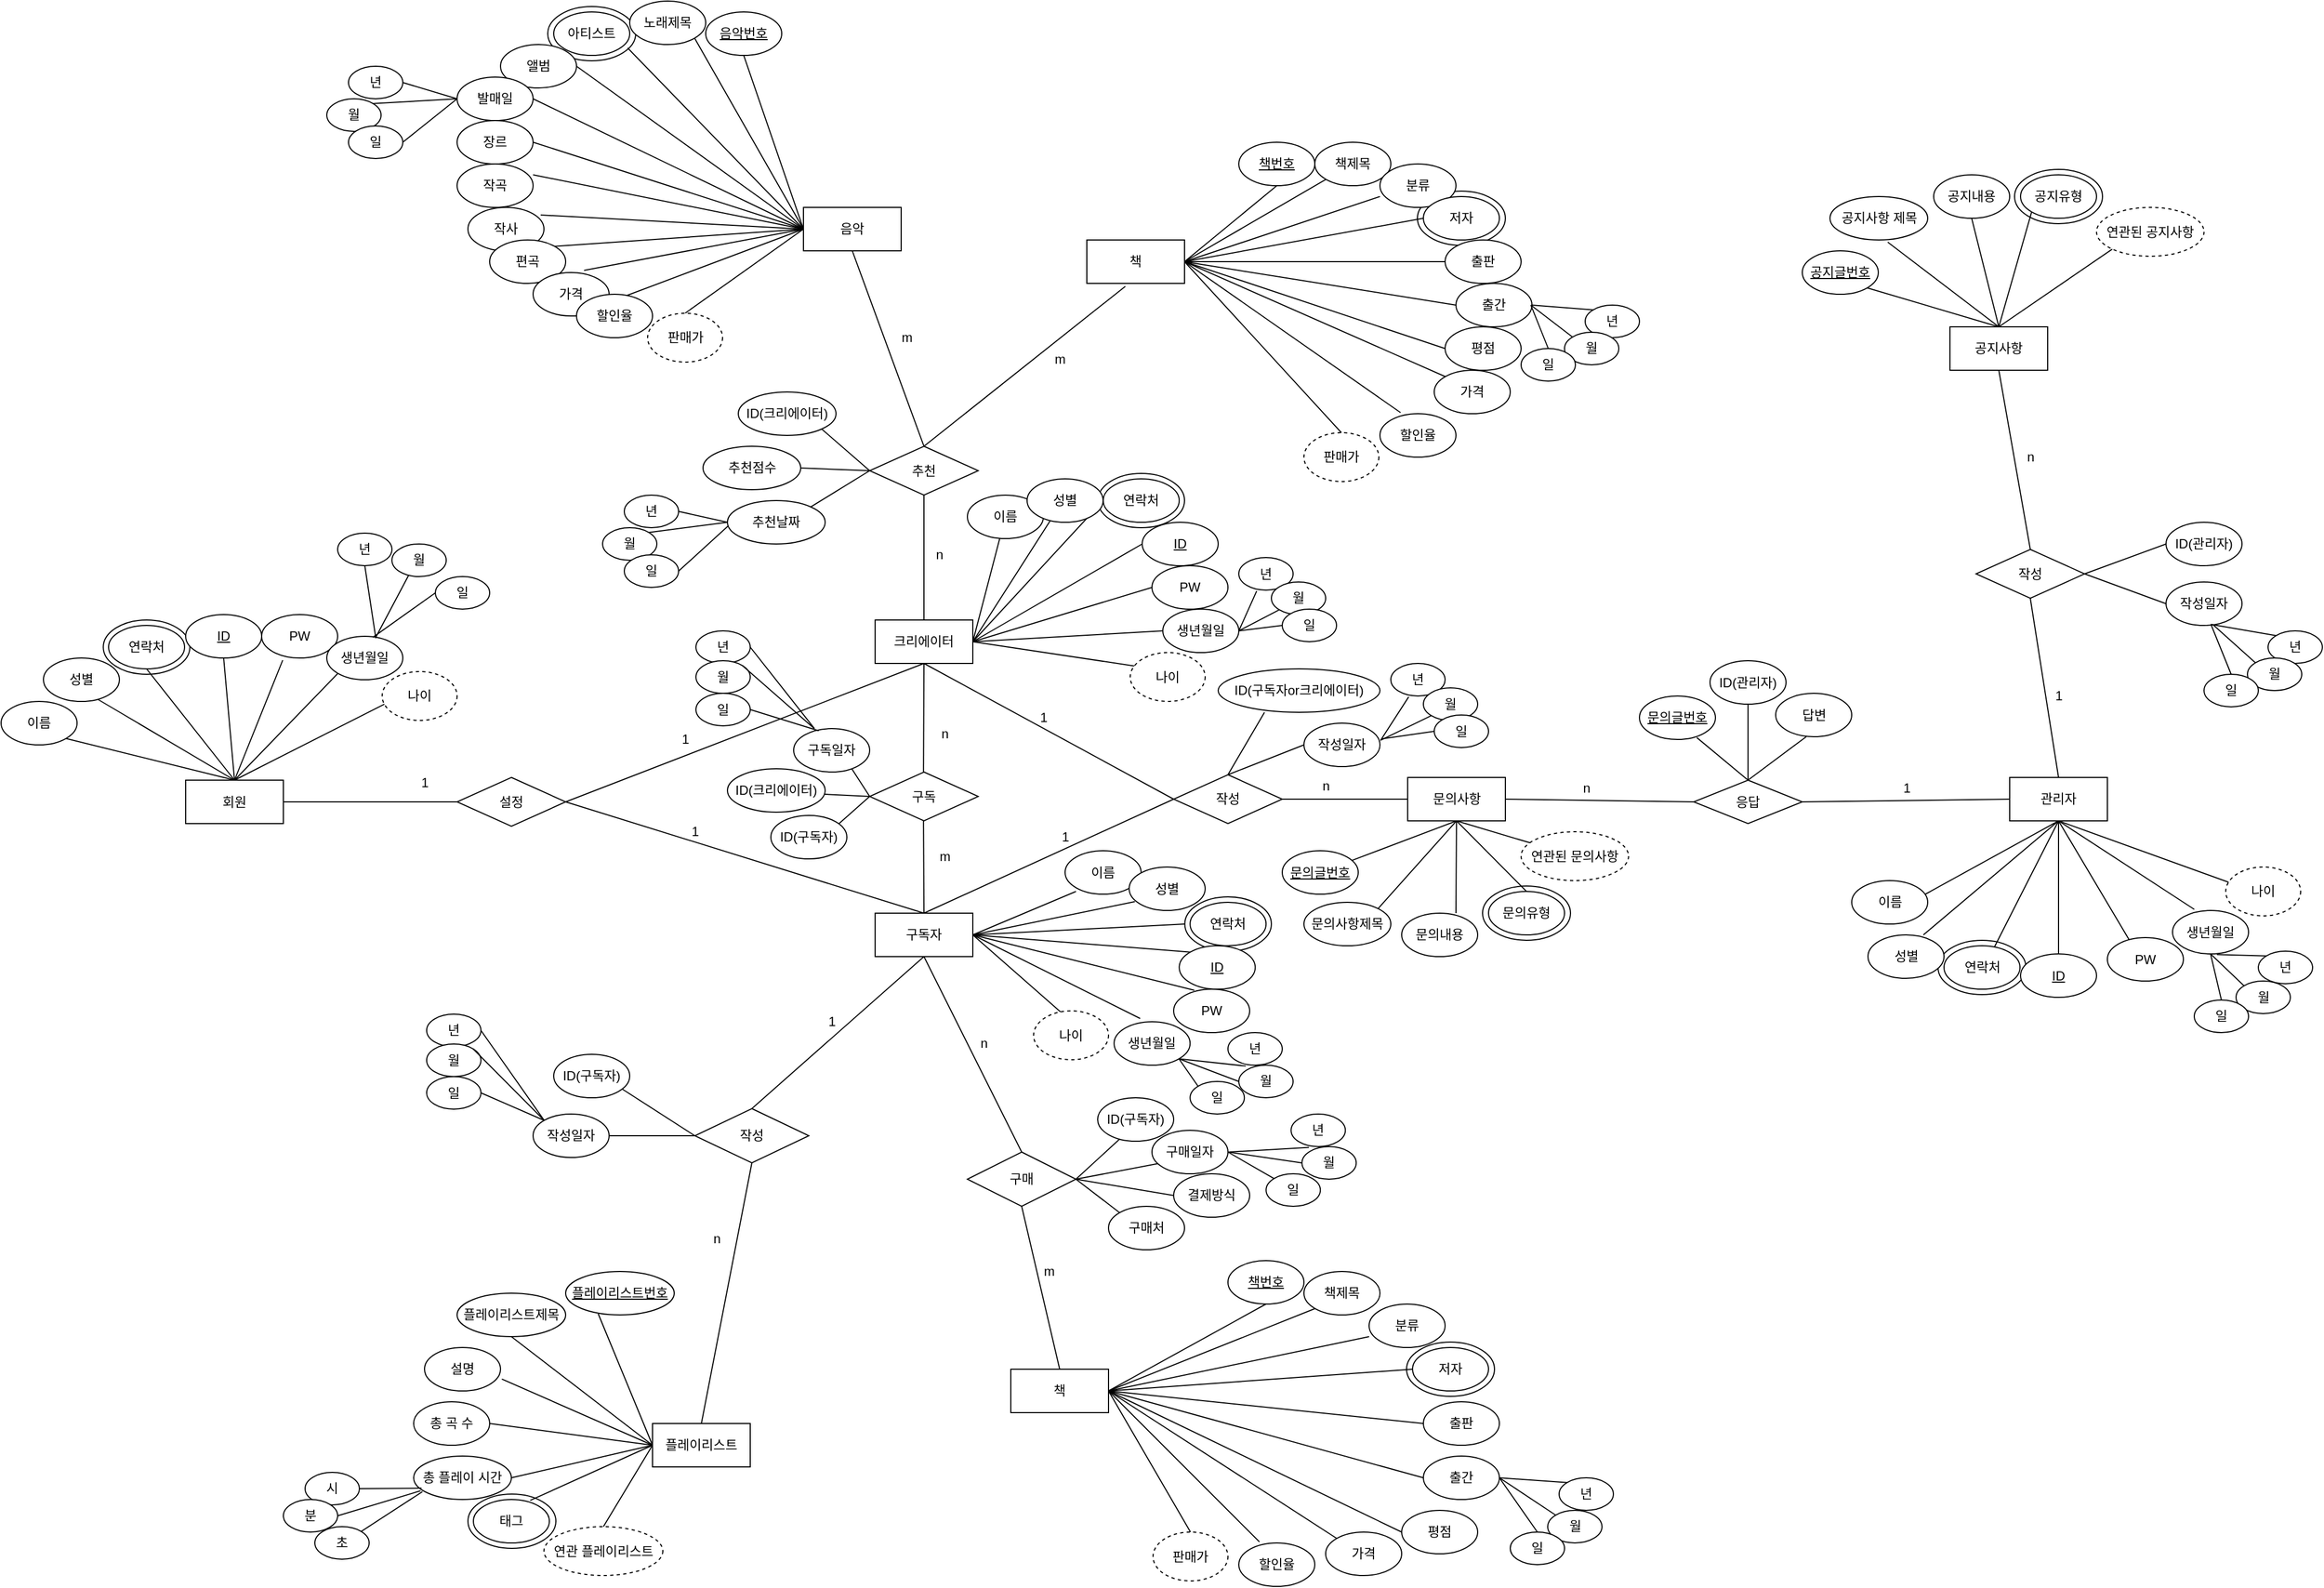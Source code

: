 <mxfile version="18.1.1" type="github">
  <diagram id="C5RBs43oDa-KdzZeNtuy" name="Page-1">
    <mxGraphModel dx="1341" dy="743" grid="1" gridSize="10" guides="1" tooltips="1" connect="1" arrows="1" fold="1" page="1" pageScale="1" pageWidth="2336" pageHeight="1654" math="0" shadow="0">
      <root>
        <mxCell id="WIyWlLk6GJQsqaUBKTNV-0" />
        <mxCell id="WIyWlLk6GJQsqaUBKTNV-1" parent="WIyWlLk6GJQsqaUBKTNV-0" />
        <mxCell id="vL6Nq_Aky3gKRxV9vYMv-28" value="" style="ellipse;whiteSpace=wrap;html=1;" parent="WIyWlLk6GJQsqaUBKTNV-1" vertex="1">
          <mxGeometry x="1445.5" y="1355" width="81" height="50" as="geometry" />
        </mxCell>
        <mxCell id="vL6Nq_Aky3gKRxV9vYMv-27" value="" style="ellipse;whiteSpace=wrap;html=1;" parent="WIyWlLk6GJQsqaUBKTNV-1" vertex="1">
          <mxGeometry x="581" y="1495" width="81" height="50" as="geometry" />
        </mxCell>
        <mxCell id="vL6Nq_Aky3gKRxV9vYMv-26" value="" style="ellipse;whiteSpace=wrap;html=1;" parent="WIyWlLk6GJQsqaUBKTNV-1" vertex="1">
          <mxGeometry x="654.5" y="125" width="81" height="50" as="geometry" />
        </mxCell>
        <mxCell id="vL6Nq_Aky3gKRxV9vYMv-25" value="" style="ellipse;whiteSpace=wrap;html=1;" parent="WIyWlLk6GJQsqaUBKTNV-1" vertex="1">
          <mxGeometry x="1455.5" y="295" width="81" height="50" as="geometry" />
        </mxCell>
        <mxCell id="vL6Nq_Aky3gKRxV9vYMv-24" value="" style="ellipse;whiteSpace=wrap;html=1;" parent="WIyWlLk6GJQsqaUBKTNV-1" vertex="1">
          <mxGeometry x="1515.5" y="935" width="81" height="50" as="geometry" />
        </mxCell>
        <mxCell id="vL6Nq_Aky3gKRxV9vYMv-23" value="" style="ellipse;whiteSpace=wrap;html=1;" parent="WIyWlLk6GJQsqaUBKTNV-1" vertex="1">
          <mxGeometry x="2005.5" y="275" width="81" height="50" as="geometry" />
        </mxCell>
        <mxCell id="vL6Nq_Aky3gKRxV9vYMv-22" value="" style="ellipse;whiteSpace=wrap;html=1;" parent="WIyWlLk6GJQsqaUBKTNV-1" vertex="1">
          <mxGeometry x="1935" y="985" width="81" height="50" as="geometry" />
        </mxCell>
        <mxCell id="vL6Nq_Aky3gKRxV9vYMv-21" value="" style="ellipse;whiteSpace=wrap;html=1;" parent="WIyWlLk6GJQsqaUBKTNV-1" vertex="1">
          <mxGeometry x="1241.25" y="945" width="79.75" height="50" as="geometry" />
        </mxCell>
        <mxCell id="vL6Nq_Aky3gKRxV9vYMv-20" value="" style="ellipse;whiteSpace=wrap;html=1;" parent="WIyWlLk6GJQsqaUBKTNV-1" vertex="1">
          <mxGeometry x="1161.25" y="555" width="79.75" height="50" as="geometry" />
        </mxCell>
        <mxCell id="vL6Nq_Aky3gKRxV9vYMv-19" value="" style="ellipse;whiteSpace=wrap;html=1;" parent="WIyWlLk6GJQsqaUBKTNV-1" vertex="1">
          <mxGeometry x="245.13" y="690" width="79.75" height="50" as="geometry" />
        </mxCell>
        <mxCell id="5nUj0MCLF96ZCzCzL8qP-0" value="회원" style="rounded=0;whiteSpace=wrap;html=1;" parent="WIyWlLk6GJQsqaUBKTNV-1" vertex="1">
          <mxGeometry x="321" y="837.5" width="90" height="40" as="geometry" />
        </mxCell>
        <mxCell id="5nUj0MCLF96ZCzCzL8qP-6" value="크리에이터" style="rounded=0;whiteSpace=wrap;html=1;" parent="WIyWlLk6GJQsqaUBKTNV-1" vertex="1">
          <mxGeometry x="956" y="690" width="90" height="40" as="geometry" />
        </mxCell>
        <mxCell id="5nUj0MCLF96ZCzCzL8qP-7" value="구독자" style="rounded=0;whiteSpace=wrap;html=1;" parent="WIyWlLk6GJQsqaUBKTNV-1" vertex="1">
          <mxGeometry x="956" y="960" width="90" height="40" as="geometry" />
        </mxCell>
        <mxCell id="5nUj0MCLF96ZCzCzL8qP-8" value="문의사항" style="rounded=0;whiteSpace=wrap;html=1;" parent="WIyWlLk6GJQsqaUBKTNV-1" vertex="1">
          <mxGeometry x="1446.5" y="835" width="90" height="40" as="geometry" />
        </mxCell>
        <mxCell id="5nUj0MCLF96ZCzCzL8qP-9" value="관리자" style="rounded=0;whiteSpace=wrap;html=1;" parent="WIyWlLk6GJQsqaUBKTNV-1" vertex="1">
          <mxGeometry x="2001" y="835" width="90" height="40" as="geometry" />
        </mxCell>
        <mxCell id="5nUj0MCLF96ZCzCzL8qP-10" value="공지사항" style="rounded=0;whiteSpace=wrap;html=1;" parent="WIyWlLk6GJQsqaUBKTNV-1" vertex="1">
          <mxGeometry x="1946" y="420" width="90" height="40" as="geometry" />
        </mxCell>
        <mxCell id="5nUj0MCLF96ZCzCzL8qP-11" value="책" style="rounded=0;whiteSpace=wrap;html=1;" parent="WIyWlLk6GJQsqaUBKTNV-1" vertex="1">
          <mxGeometry x="1151" y="340" width="90" height="40" as="geometry" />
        </mxCell>
        <mxCell id="5nUj0MCLF96ZCzCzL8qP-12" value="음악" style="rounded=0;whiteSpace=wrap;html=1;" parent="WIyWlLk6GJQsqaUBKTNV-1" vertex="1">
          <mxGeometry x="890" y="310" width="90" height="40" as="geometry" />
        </mxCell>
        <mxCell id="5nUj0MCLF96ZCzCzL8qP-13" value="플레이리스트" style="rounded=0;whiteSpace=wrap;html=1;" parent="WIyWlLk6GJQsqaUBKTNV-1" vertex="1">
          <mxGeometry x="751" y="1430" width="90" height="40" as="geometry" />
        </mxCell>
        <mxCell id="5nUj0MCLF96ZCzCzL8qP-14" value="책" style="rounded=0;whiteSpace=wrap;html=1;" parent="WIyWlLk6GJQsqaUBKTNV-1" vertex="1">
          <mxGeometry x="1081" y="1380" width="90" height="40" as="geometry" />
        </mxCell>
        <mxCell id="5nUj0MCLF96ZCzCzL8qP-35" value="설정" style="rhombus;whiteSpace=wrap;html=1;" parent="WIyWlLk6GJQsqaUBKTNV-1" vertex="1">
          <mxGeometry x="571" y="835" width="100" height="45" as="geometry" />
        </mxCell>
        <mxCell id="5nUj0MCLF96ZCzCzL8qP-36" value="구독" style="rhombus;whiteSpace=wrap;html=1;" parent="WIyWlLk6GJQsqaUBKTNV-1" vertex="1">
          <mxGeometry x="951" y="830" width="100" height="45" as="geometry" />
        </mxCell>
        <mxCell id="5nUj0MCLF96ZCzCzL8qP-38" value="응답" style="rhombus;whiteSpace=wrap;html=1;" parent="WIyWlLk6GJQsqaUBKTNV-1" vertex="1">
          <mxGeometry x="1710" y="837.5" width="100" height="40" as="geometry" />
        </mxCell>
        <mxCell id="5nUj0MCLF96ZCzCzL8qP-39" value="추천" style="rhombus;whiteSpace=wrap;html=1;" parent="WIyWlLk6GJQsqaUBKTNV-1" vertex="1">
          <mxGeometry x="951" y="530" width="100" height="45" as="geometry" />
        </mxCell>
        <mxCell id="5nUj0MCLF96ZCzCzL8qP-40" value="작성" style="rhombus;whiteSpace=wrap;html=1;" parent="WIyWlLk6GJQsqaUBKTNV-1" vertex="1">
          <mxGeometry x="790" y="1140" width="105" height="50" as="geometry" />
        </mxCell>
        <mxCell id="5nUj0MCLF96ZCzCzL8qP-41" value="구매" style="rhombus;whiteSpace=wrap;html=1;" parent="WIyWlLk6GJQsqaUBKTNV-1" vertex="1">
          <mxGeometry x="1041" y="1180" width="100" height="50" as="geometry" />
        </mxCell>
        <mxCell id="5nUj0MCLF96ZCzCzL8qP-42" value="작성" style="rhombus;whiteSpace=wrap;html=1;" parent="WIyWlLk6GJQsqaUBKTNV-1" vertex="1">
          <mxGeometry x="1970" y="625" width="100" height="45" as="geometry" />
        </mxCell>
        <mxCell id="5nUj0MCLF96ZCzCzL8qP-43" value="" style="endArrow=none;html=1;rounded=0;entryX=0;entryY=0.5;entryDx=0;entryDy=0;exitX=1;exitY=0.5;exitDx=0;exitDy=0;" parent="WIyWlLk6GJQsqaUBKTNV-1" source="5nUj0MCLF96ZCzCzL8qP-0" target="5nUj0MCLF96ZCzCzL8qP-35" edge="1">
          <mxGeometry width="50" height="50" relative="1" as="geometry">
            <mxPoint x="561" y="854.29" as="sourcePoint" />
            <mxPoint x="641" y="854" as="targetPoint" />
          </mxGeometry>
        </mxCell>
        <mxCell id="5nUj0MCLF96ZCzCzL8qP-44" value="" style="endArrow=none;html=1;rounded=0;entryX=0.5;entryY=1;entryDx=0;entryDy=0;exitX=1;exitY=0.5;exitDx=0;exitDy=0;" parent="WIyWlLk6GJQsqaUBKTNV-1" source="5nUj0MCLF96ZCzCzL8qP-35" target="5nUj0MCLF96ZCzCzL8qP-6" edge="1">
          <mxGeometry width="50" height="50" relative="1" as="geometry">
            <mxPoint x="841" y="850" as="sourcePoint" />
            <mxPoint x="891" y="800" as="targetPoint" />
          </mxGeometry>
        </mxCell>
        <mxCell id="5nUj0MCLF96ZCzCzL8qP-45" value="" style="endArrow=none;html=1;rounded=0;entryX=0.5;entryY=0;entryDx=0;entryDy=0;exitX=1;exitY=0.5;exitDx=0;exitDy=0;" parent="WIyWlLk6GJQsqaUBKTNV-1" source="5nUj0MCLF96ZCzCzL8qP-35" target="5nUj0MCLF96ZCzCzL8qP-7" edge="1">
          <mxGeometry width="50" height="50" relative="1" as="geometry">
            <mxPoint x="851" y="860" as="sourcePoint" />
            <mxPoint x="876" y="840" as="targetPoint" />
          </mxGeometry>
        </mxCell>
        <mxCell id="5nUj0MCLF96ZCzCzL8qP-46" value="" style="endArrow=none;html=1;rounded=0;entryX=0.5;entryY=1;entryDx=0;entryDy=0;" parent="WIyWlLk6GJQsqaUBKTNV-1" target="5nUj0MCLF96ZCzCzL8qP-6" edge="1">
          <mxGeometry width="50" height="50" relative="1" as="geometry">
            <mxPoint x="1000.58" y="830" as="sourcePoint" />
            <mxPoint x="1000.58" y="770" as="targetPoint" />
          </mxGeometry>
        </mxCell>
        <mxCell id="5nUj0MCLF96ZCzCzL8qP-48" value="" style="endArrow=none;html=1;rounded=0;exitX=0.5;exitY=0;exitDx=0;exitDy=0;" parent="WIyWlLk6GJQsqaUBKTNV-1" source="5nUj0MCLF96ZCzCzL8qP-7" edge="1">
          <mxGeometry width="50" height="50" relative="1" as="geometry">
            <mxPoint x="1001" y="930" as="sourcePoint" />
            <mxPoint x="1000.58" y="875" as="targetPoint" />
          </mxGeometry>
        </mxCell>
        <mxCell id="5nUj0MCLF96ZCzCzL8qP-49" value="" style="endArrow=none;html=1;rounded=0;entryX=0.5;entryY=1;entryDx=0;entryDy=0;exitX=0;exitY=0.5;exitDx=0;exitDy=0;" parent="WIyWlLk6GJQsqaUBKTNV-1" source="5nUj0MCLF96ZCzCzL8qP-37" target="5nUj0MCLF96ZCzCzL8qP-6" edge="1">
          <mxGeometry width="50" height="50" relative="1" as="geometry">
            <mxPoint x="1151" y="800" as="sourcePoint" />
            <mxPoint x="1201" y="750" as="targetPoint" />
          </mxGeometry>
        </mxCell>
        <mxCell id="5nUj0MCLF96ZCzCzL8qP-50" value="" style="endArrow=none;html=1;rounded=0;entryX=0;entryY=0.5;entryDx=0;entryDy=0;exitX=0.5;exitY=0;exitDx=0;exitDy=0;" parent="WIyWlLk6GJQsqaUBKTNV-1" source="5nUj0MCLF96ZCzCzL8qP-7" target="5nUj0MCLF96ZCzCzL8qP-37" edge="1">
          <mxGeometry width="50" height="50" relative="1" as="geometry">
            <mxPoint x="1051" y="950" as="sourcePoint" />
            <mxPoint x="1101" y="900" as="targetPoint" />
          </mxGeometry>
        </mxCell>
        <mxCell id="5nUj0MCLF96ZCzCzL8qP-51" value="" style="endArrow=none;html=1;rounded=0;exitX=0.5;exitY=0;exitDx=0;exitDy=0;entryX=0.5;entryY=1;entryDx=0;entryDy=0;" parent="WIyWlLk6GJQsqaUBKTNV-1" source="5nUj0MCLF96ZCzCzL8qP-6" target="5nUj0MCLF96ZCzCzL8qP-39" edge="1">
          <mxGeometry width="50" height="50" relative="1" as="geometry">
            <mxPoint x="1011" y="720" as="sourcePoint" />
            <mxPoint x="1006" y="670" as="targetPoint" />
          </mxGeometry>
        </mxCell>
        <mxCell id="5nUj0MCLF96ZCzCzL8qP-52" value="" style="endArrow=none;html=1;rounded=0;entryX=0.394;entryY=1.068;entryDx=0;entryDy=0;entryPerimeter=0;exitX=0.5;exitY=0;exitDx=0;exitDy=0;" parent="WIyWlLk6GJQsqaUBKTNV-1" source="5nUj0MCLF96ZCzCzL8qP-39" target="5nUj0MCLF96ZCzCzL8qP-11" edge="1">
          <mxGeometry width="50" height="50" relative="1" as="geometry">
            <mxPoint x="1001" y="610" as="sourcePoint" />
            <mxPoint x="1101" y="550" as="targetPoint" />
          </mxGeometry>
        </mxCell>
        <mxCell id="5nUj0MCLF96ZCzCzL8qP-53" value="" style="endArrow=none;html=1;rounded=0;entryX=0.5;entryY=1;entryDx=0;entryDy=0;exitX=0.5;exitY=0;exitDx=0;exitDy=0;" parent="WIyWlLk6GJQsqaUBKTNV-1" source="5nUj0MCLF96ZCzCzL8qP-39" target="5nUj0MCLF96ZCzCzL8qP-12" edge="1">
          <mxGeometry width="50" height="50" relative="1" as="geometry">
            <mxPoint x="1001" y="610" as="sourcePoint" />
            <mxPoint x="921" y="550" as="targetPoint" />
          </mxGeometry>
        </mxCell>
        <mxCell id="5nUj0MCLF96ZCzCzL8qP-54" value="" style="endArrow=none;html=1;rounded=0;entryX=0;entryY=0.5;entryDx=0;entryDy=0;startArrow=none;" parent="WIyWlLk6GJQsqaUBKTNV-1" source="5nUj0MCLF96ZCzCzL8qP-37" target="5nUj0MCLF96ZCzCzL8qP-8" edge="1">
          <mxGeometry width="50" height="50" relative="1" as="geometry">
            <mxPoint x="1261" y="853" as="sourcePoint" />
            <mxPoint x="1311" y="800" as="targetPoint" />
          </mxGeometry>
        </mxCell>
        <mxCell id="5nUj0MCLF96ZCzCzL8qP-57" value="" style="endArrow=none;html=1;rounded=0;entryX=0;entryY=0.5;entryDx=0;entryDy=0;exitX=1;exitY=0.5;exitDx=0;exitDy=0;" parent="WIyWlLk6GJQsqaUBKTNV-1" source="5nUj0MCLF96ZCzCzL8qP-8" target="5nUj0MCLF96ZCzCzL8qP-38" edge="1">
          <mxGeometry width="50" height="50" relative="1" as="geometry">
            <mxPoint x="1551" y="850" as="sourcePoint" />
            <mxPoint x="1601" y="800" as="targetPoint" />
          </mxGeometry>
        </mxCell>
        <mxCell id="5nUj0MCLF96ZCzCzL8qP-58" value="" style="endArrow=none;html=1;rounded=0;entryX=0;entryY=0.5;entryDx=0;entryDy=0;exitX=1;exitY=0.5;exitDx=0;exitDy=0;" parent="WIyWlLk6GJQsqaUBKTNV-1" source="5nUj0MCLF96ZCzCzL8qP-38" target="5nUj0MCLF96ZCzCzL8qP-9" edge="1">
          <mxGeometry width="50" height="50" relative="1" as="geometry">
            <mxPoint x="1875.5" y="858" as="sourcePoint" />
            <mxPoint x="1925.5" y="805" as="targetPoint" />
          </mxGeometry>
        </mxCell>
        <mxCell id="5nUj0MCLF96ZCzCzL8qP-59" value="" style="endArrow=none;html=1;rounded=0;entryX=0.5;entryY=1;entryDx=0;entryDy=0;exitX=0.5;exitY=0;exitDx=0;exitDy=0;" parent="WIyWlLk6GJQsqaUBKTNV-1" source="5nUj0MCLF96ZCzCzL8qP-9" target="5nUj0MCLF96ZCzCzL8qP-42" edge="1">
          <mxGeometry width="50" height="50" relative="1" as="geometry">
            <mxPoint x="1836" y="830" as="sourcePoint" />
            <mxPoint x="1881" y="782.5" as="targetPoint" />
          </mxGeometry>
        </mxCell>
        <mxCell id="5nUj0MCLF96ZCzCzL8qP-60" value="" style="endArrow=none;html=1;rounded=0;exitX=0.5;exitY=0;exitDx=0;exitDy=0;entryX=0.5;entryY=1;entryDx=0;entryDy=0;" parent="WIyWlLk6GJQsqaUBKTNV-1" source="5nUj0MCLF96ZCzCzL8qP-42" target="5nUj0MCLF96ZCzCzL8qP-10" edge="1">
          <mxGeometry width="50" height="50" relative="1" as="geometry">
            <mxPoint x="1930.5" y="570" as="sourcePoint" />
            <mxPoint x="1980.5" y="520" as="targetPoint" />
          </mxGeometry>
        </mxCell>
        <mxCell id="5nUj0MCLF96ZCzCzL8qP-61" value="" style="endArrow=none;html=1;rounded=0;exitX=0.5;exitY=0;exitDx=0;exitDy=0;entryX=0.5;entryY=1;entryDx=0;entryDy=0;" parent="WIyWlLk6GJQsqaUBKTNV-1" source="5nUj0MCLF96ZCzCzL8qP-40" target="5nUj0MCLF96ZCzCzL8qP-7" edge="1">
          <mxGeometry width="50" height="50" relative="1" as="geometry">
            <mxPoint x="911" y="1050" as="sourcePoint" />
            <mxPoint x="1006" y="970" as="targetPoint" />
          </mxGeometry>
        </mxCell>
        <mxCell id="5nUj0MCLF96ZCzCzL8qP-62" value="" style="endArrow=none;html=1;rounded=0;entryX=0.5;entryY=0;entryDx=0;entryDy=0;exitX=0.5;exitY=1;exitDx=0;exitDy=0;" parent="WIyWlLk6GJQsqaUBKTNV-1" source="5nUj0MCLF96ZCzCzL8qP-7" target="5nUj0MCLF96ZCzCzL8qP-41" edge="1">
          <mxGeometry width="50" height="50" relative="1" as="geometry">
            <mxPoint x="1071" y="1000" as="sourcePoint" />
            <mxPoint x="1121" y="950" as="targetPoint" />
          </mxGeometry>
        </mxCell>
        <mxCell id="5nUj0MCLF96ZCzCzL8qP-63" value="" style="endArrow=none;html=1;rounded=0;entryX=0.5;entryY=1;entryDx=0;entryDy=0;exitX=0.5;exitY=0;exitDx=0;exitDy=0;" parent="WIyWlLk6GJQsqaUBKTNV-1" source="5nUj0MCLF96ZCzCzL8qP-13" target="5nUj0MCLF96ZCzCzL8qP-40" edge="1">
          <mxGeometry width="50" height="50" relative="1" as="geometry">
            <mxPoint x="786" y="1200" as="sourcePoint" />
            <mxPoint x="826" y="1130" as="targetPoint" />
          </mxGeometry>
        </mxCell>
        <mxCell id="5nUj0MCLF96ZCzCzL8qP-64" value="" style="endArrow=none;html=1;rounded=0;entryX=0.5;entryY=0;entryDx=0;entryDy=0;exitX=0.5;exitY=1;exitDx=0;exitDy=0;" parent="WIyWlLk6GJQsqaUBKTNV-1" source="5nUj0MCLF96ZCzCzL8qP-41" target="5nUj0MCLF96ZCzCzL8qP-14" edge="1">
          <mxGeometry width="50" height="50" relative="1" as="geometry">
            <mxPoint x="1341" y="930" as="sourcePoint" />
            <mxPoint x="1391" y="880" as="targetPoint" />
          </mxGeometry>
        </mxCell>
        <mxCell id="5nUj0MCLF96ZCzCzL8qP-37" value="작성" style="rhombus;whiteSpace=wrap;html=1;" parent="WIyWlLk6GJQsqaUBKTNV-1" vertex="1">
          <mxGeometry x="1231" y="832.5" width="100" height="45" as="geometry" />
        </mxCell>
        <mxCell id="5nUj0MCLF96ZCzCzL8qP-71" value="" style="endArrow=none;html=1;rounded=0;exitX=0.5;exitY=0;exitDx=0;exitDy=0;entryX=0.277;entryY=1.05;entryDx=0;entryDy=0;entryPerimeter=0;" parent="WIyWlLk6GJQsqaUBKTNV-1" source="5nUj0MCLF96ZCzCzL8qP-0" target="5nUj0MCLF96ZCzCzL8qP-81" edge="1">
          <mxGeometry width="50" height="50" relative="1" as="geometry">
            <mxPoint x="341" y="835" as="sourcePoint" />
            <mxPoint x="431" y="745" as="targetPoint" />
          </mxGeometry>
        </mxCell>
        <mxCell id="5nUj0MCLF96ZCzCzL8qP-72" value="" style="endArrow=none;html=1;rounded=0;exitX=0.5;exitY=0;exitDx=0;exitDy=0;entryX=0.5;entryY=1;entryDx=0;entryDy=0;" parent="WIyWlLk6GJQsqaUBKTNV-1" source="5nUj0MCLF96ZCzCzL8qP-0" target="5nUj0MCLF96ZCzCzL8qP-80" edge="1">
          <mxGeometry width="50" height="50" relative="1" as="geometry">
            <mxPoint x="331" y="784.5" as="sourcePoint" />
            <mxPoint x="371" y="735" as="targetPoint" />
          </mxGeometry>
        </mxCell>
        <mxCell id="5nUj0MCLF96ZCzCzL8qP-73" value="" style="endArrow=none;html=1;rounded=0;exitX=0.5;exitY=0;exitDx=0;exitDy=0;entryX=0.5;entryY=1;entryDx=0;entryDy=0;" parent="WIyWlLk6GJQsqaUBKTNV-1" source="5nUj0MCLF96ZCzCzL8qP-0" target="5nUj0MCLF96ZCzCzL8qP-79" edge="1">
          <mxGeometry width="50" height="50" relative="1" as="geometry">
            <mxPoint x="391" y="707.25" as="sourcePoint" />
            <mxPoint x="321" y="745" as="targetPoint" />
          </mxGeometry>
        </mxCell>
        <mxCell id="5nUj0MCLF96ZCzCzL8qP-74" value="" style="endArrow=none;html=1;rounded=0;exitX=0.5;exitY=0;exitDx=0;exitDy=0;entryX=0.714;entryY=0.95;entryDx=0;entryDy=0;entryPerimeter=0;" parent="WIyWlLk6GJQsqaUBKTNV-1" source="5nUj0MCLF96ZCzCzL8qP-0" target="5nUj0MCLF96ZCzCzL8qP-78" edge="1">
          <mxGeometry width="50" height="50" relative="1" as="geometry">
            <mxPoint x="281" y="754.5" as="sourcePoint" />
            <mxPoint x="281" y="755" as="targetPoint" />
          </mxGeometry>
        </mxCell>
        <mxCell id="5nUj0MCLF96ZCzCzL8qP-75" value="" style="endArrow=none;html=1;rounded=0;exitX=0.5;exitY=0;exitDx=0;exitDy=0;entryX=1;entryY=1;entryDx=0;entryDy=0;" parent="WIyWlLk6GJQsqaUBKTNV-1" source="5nUj0MCLF96ZCzCzL8qP-0" target="5nUj0MCLF96ZCzCzL8qP-77" edge="1">
          <mxGeometry width="50" height="50" relative="1" as="geometry">
            <mxPoint x="361" y="784.5" as="sourcePoint" />
            <mxPoint x="251" y="785" as="targetPoint" />
          </mxGeometry>
        </mxCell>
        <mxCell id="5nUj0MCLF96ZCzCzL8qP-76" value="" style="endArrow=none;html=1;rounded=0;exitX=0.5;exitY=0;exitDx=0;exitDy=0;entryX=0;entryY=1;entryDx=0;entryDy=0;" parent="WIyWlLk6GJQsqaUBKTNV-1" source="5nUj0MCLF96ZCzCzL8qP-0" target="5nUj0MCLF96ZCzCzL8qP-82" edge="1">
          <mxGeometry width="50" height="50" relative="1" as="geometry">
            <mxPoint x="361" y="840" as="sourcePoint" />
            <mxPoint x="480" y="745" as="targetPoint" />
          </mxGeometry>
        </mxCell>
        <mxCell id="5nUj0MCLF96ZCzCzL8qP-77" value="이름" style="ellipse;whiteSpace=wrap;html=1;" parent="WIyWlLk6GJQsqaUBKTNV-1" vertex="1">
          <mxGeometry x="151" y="765" width="70" height="40" as="geometry" />
        </mxCell>
        <mxCell id="5nUj0MCLF96ZCzCzL8qP-78" value="성별" style="ellipse;whiteSpace=wrap;html=1;" parent="WIyWlLk6GJQsqaUBKTNV-1" vertex="1">
          <mxGeometry x="190" y="725" width="70" height="40" as="geometry" />
        </mxCell>
        <mxCell id="5nUj0MCLF96ZCzCzL8qP-79" value="연락처" style="ellipse;whiteSpace=wrap;html=1;" parent="WIyWlLk6GJQsqaUBKTNV-1" vertex="1">
          <mxGeometry x="250" y="695" width="70" height="40" as="geometry" />
        </mxCell>
        <mxCell id="5nUj0MCLF96ZCzCzL8qP-80" value="&lt;u&gt;ID&lt;/u&gt;" style="ellipse;whiteSpace=wrap;html=1;" parent="WIyWlLk6GJQsqaUBKTNV-1" vertex="1">
          <mxGeometry x="321" y="685" width="70" height="40" as="geometry" />
        </mxCell>
        <mxCell id="5nUj0MCLF96ZCzCzL8qP-81" value="PW" style="ellipse;whiteSpace=wrap;html=1;" parent="WIyWlLk6GJQsqaUBKTNV-1" vertex="1">
          <mxGeometry x="391" y="685" width="70" height="40" as="geometry" />
        </mxCell>
        <mxCell id="5nUj0MCLF96ZCzCzL8qP-82" value="생년월일" style="ellipse;whiteSpace=wrap;html=1;" parent="WIyWlLk6GJQsqaUBKTNV-1" vertex="1">
          <mxGeometry x="451" y="705" width="70" height="40" as="geometry" />
        </mxCell>
        <mxCell id="5nUj0MCLF96ZCzCzL8qP-84" value="" style="endArrow=none;html=1;rounded=0;exitX=0.5;exitY=0;exitDx=0;exitDy=0;entryX=0.043;entryY=0.656;entryDx=0;entryDy=0;entryPerimeter=0;" parent="WIyWlLk6GJQsqaUBKTNV-1" source="5nUj0MCLF96ZCzCzL8qP-0" target="vL6Nq_Aky3gKRxV9vYMv-30" edge="1">
          <mxGeometry width="50" height="50" relative="1" as="geometry">
            <mxPoint x="356" y="837.5" as="sourcePoint" />
            <mxPoint x="501" y="765" as="targetPoint" />
          </mxGeometry>
        </mxCell>
        <mxCell id="5nUj0MCLF96ZCzCzL8qP-85" value="" style="endArrow=none;html=1;rounded=0;exitX=1;exitY=0.5;exitDx=0;exitDy=0;entryX=0.3;entryY=0.975;entryDx=0;entryDy=0;entryPerimeter=0;" parent="WIyWlLk6GJQsqaUBKTNV-1" source="5nUj0MCLF96ZCzCzL8qP-6" target="5nUj0MCLF96ZCzCzL8qP-94" edge="1">
          <mxGeometry width="50" height="50" relative="1" as="geometry">
            <mxPoint x="1046" y="700" as="sourcePoint" />
            <mxPoint x="1131" y="620" as="targetPoint" />
          </mxGeometry>
        </mxCell>
        <mxCell id="5nUj0MCLF96ZCzCzL8qP-87" value="이름" style="ellipse;whiteSpace=wrap;html=1;" parent="WIyWlLk6GJQsqaUBKTNV-1" vertex="1">
          <mxGeometry x="1041" y="575" width="70" height="40" as="geometry" />
        </mxCell>
        <mxCell id="5nUj0MCLF96ZCzCzL8qP-88" value="" style="endArrow=none;html=1;rounded=0;exitX=1;exitY=0.5;exitDx=0;exitDy=0;entryX=0;entryY=0.5;entryDx=0;entryDy=0;" parent="WIyWlLk6GJQsqaUBKTNV-1" source="5nUj0MCLF96ZCzCzL8qP-6" target="5nUj0MCLF96ZCzCzL8qP-95" edge="1">
          <mxGeometry width="50" height="50" relative="1" as="geometry">
            <mxPoint x="1051" y="700" as="sourcePoint" />
            <mxPoint x="1170" y="650" as="targetPoint" />
          </mxGeometry>
        </mxCell>
        <mxCell id="5nUj0MCLF96ZCzCzL8qP-89" value="" style="endArrow=none;html=1;rounded=0;exitX=1;exitY=0.5;exitDx=0;exitDy=0;entryX=0;entryY=0.5;entryDx=0;entryDy=0;" parent="WIyWlLk6GJQsqaUBKTNV-1" source="5nUj0MCLF96ZCzCzL8qP-6" target="5nUj0MCLF96ZCzCzL8qP-96" edge="1">
          <mxGeometry width="50" height="50" relative="1" as="geometry">
            <mxPoint x="1066" y="720" as="sourcePoint" />
            <mxPoint x="1181" y="690" as="targetPoint" />
          </mxGeometry>
        </mxCell>
        <mxCell id="5nUj0MCLF96ZCzCzL8qP-90" value="" style="endArrow=none;html=1;rounded=0;exitX=1;exitY=0.5;exitDx=0;exitDy=0;entryX=0;entryY=0.5;entryDx=0;entryDy=0;" parent="WIyWlLk6GJQsqaUBKTNV-1" source="5nUj0MCLF96ZCzCzL8qP-6" target="5nUj0MCLF96ZCzCzL8qP-97" edge="1">
          <mxGeometry width="50" height="50" relative="1" as="geometry">
            <mxPoint x="1076" y="730" as="sourcePoint" />
            <mxPoint x="1181" y="730" as="targetPoint" />
          </mxGeometry>
        </mxCell>
        <mxCell id="5nUj0MCLF96ZCzCzL8qP-91" value="" style="endArrow=none;html=1;rounded=0;exitX=1;exitY=0.5;exitDx=0;exitDy=0;entryX=0;entryY=0.5;entryDx=0;entryDy=0;" parent="WIyWlLk6GJQsqaUBKTNV-1" source="5nUj0MCLF96ZCzCzL8qP-6" target="5nUj0MCLF96ZCzCzL8qP-98" edge="1">
          <mxGeometry width="50" height="50" relative="1" as="geometry">
            <mxPoint x="1086" y="740" as="sourcePoint" />
            <mxPoint x="1191" y="760" as="targetPoint" />
          </mxGeometry>
        </mxCell>
        <mxCell id="5nUj0MCLF96ZCzCzL8qP-92" value="" style="endArrow=none;html=1;rounded=0;exitX=1;exitY=0.5;exitDx=0;exitDy=0;entryX=0.116;entryY=0.289;entryDx=0;entryDy=0;entryPerimeter=0;" parent="WIyWlLk6GJQsqaUBKTNV-1" source="5nUj0MCLF96ZCzCzL8qP-6" target="vL6Nq_Aky3gKRxV9vYMv-31" edge="1">
          <mxGeometry width="50" height="50" relative="1" as="geometry">
            <mxPoint x="1096" y="750" as="sourcePoint" />
            <mxPoint x="1141.98" y="758" as="targetPoint" />
          </mxGeometry>
        </mxCell>
        <mxCell id="5nUj0MCLF96ZCzCzL8qP-93" value="" style="endArrow=none;html=1;rounded=0;exitX=1;exitY=0.5;exitDx=0;exitDy=0;" parent="WIyWlLk6GJQsqaUBKTNV-1" source="5nUj0MCLF96ZCzCzL8qP-6" target="5nUj0MCLF96ZCzCzL8qP-87" edge="1">
          <mxGeometry width="50" height="50" relative="1" as="geometry">
            <mxPoint x="1106" y="760" as="sourcePoint" />
            <mxPoint x="1091" y="610" as="targetPoint" />
          </mxGeometry>
        </mxCell>
        <mxCell id="5nUj0MCLF96ZCzCzL8qP-94" value="성별" style="ellipse;whiteSpace=wrap;html=1;" parent="WIyWlLk6GJQsqaUBKTNV-1" vertex="1">
          <mxGeometry x="1096" y="560" width="70" height="40" as="geometry" />
        </mxCell>
        <mxCell id="5nUj0MCLF96ZCzCzL8qP-95" value="연락처" style="ellipse;whiteSpace=wrap;html=1;" parent="WIyWlLk6GJQsqaUBKTNV-1" vertex="1">
          <mxGeometry x="1166.12" y="560" width="70" height="40" as="geometry" />
        </mxCell>
        <mxCell id="5nUj0MCLF96ZCzCzL8qP-96" value="&lt;u&gt;ID&lt;/u&gt;" style="ellipse;whiteSpace=wrap;html=1;" parent="WIyWlLk6GJQsqaUBKTNV-1" vertex="1">
          <mxGeometry x="1202" y="600" width="70" height="40" as="geometry" />
        </mxCell>
        <mxCell id="5nUj0MCLF96ZCzCzL8qP-97" value="PW" style="ellipse;whiteSpace=wrap;html=1;" parent="WIyWlLk6GJQsqaUBKTNV-1" vertex="1">
          <mxGeometry x="1211" y="640" width="70" height="40" as="geometry" />
        </mxCell>
        <mxCell id="5nUj0MCLF96ZCzCzL8qP-98" value="생년월일" style="ellipse;whiteSpace=wrap;html=1;" parent="WIyWlLk6GJQsqaUBKTNV-1" vertex="1">
          <mxGeometry x="1221" y="680" width="70" height="40" as="geometry" />
        </mxCell>
        <mxCell id="5nUj0MCLF96ZCzCzL8qP-100" value="" style="endArrow=none;html=1;rounded=0;exitX=1;exitY=0.5;exitDx=0;exitDy=0;" parent="WIyWlLk6GJQsqaUBKTNV-1" source="5nUj0MCLF96ZCzCzL8qP-7" edge="1">
          <mxGeometry width="50" height="50" relative="1" as="geometry">
            <mxPoint x="1231" y="990" as="sourcePoint" />
            <mxPoint x="1141" y="940" as="targetPoint" />
          </mxGeometry>
        </mxCell>
        <mxCell id="5nUj0MCLF96ZCzCzL8qP-101" value="" style="endArrow=none;html=1;rounded=0;exitX=1;exitY=0.5;exitDx=0;exitDy=0;entryX=0.075;entryY=0.797;entryDx=0;entryDy=0;entryPerimeter=0;" parent="WIyWlLk6GJQsqaUBKTNV-1" source="5nUj0MCLF96ZCzCzL8qP-7" target="5nUj0MCLF96ZCzCzL8qP-108" edge="1">
          <mxGeometry width="50" height="50" relative="1" as="geometry">
            <mxPoint x="1056" y="990" as="sourcePoint" />
            <mxPoint x="1191" y="960" as="targetPoint" />
          </mxGeometry>
        </mxCell>
        <mxCell id="5nUj0MCLF96ZCzCzL8qP-102" value="" style="endArrow=none;html=1;rounded=0;exitX=1;exitY=0.5;exitDx=0;exitDy=0;entryX=0;entryY=0.5;entryDx=0;entryDy=0;" parent="WIyWlLk6GJQsqaUBKTNV-1" source="5nUj0MCLF96ZCzCzL8qP-7" target="vL6Nq_Aky3gKRxV9vYMv-21" edge="1">
          <mxGeometry width="50" height="50" relative="1" as="geometry">
            <mxPoint x="1066" y="1000" as="sourcePoint" />
            <mxPoint x="1241" y="990" as="targetPoint" />
          </mxGeometry>
        </mxCell>
        <mxCell id="5nUj0MCLF96ZCzCzL8qP-103" value="" style="endArrow=none;html=1;rounded=0;exitX=1;exitY=0.5;exitDx=0;exitDy=0;entryX=0;entryY=0;entryDx=0;entryDy=0;" parent="WIyWlLk6GJQsqaUBKTNV-1" source="5nUj0MCLF96ZCzCzL8qP-7" target="5nUj0MCLF96ZCzCzL8qP-110" edge="1">
          <mxGeometry width="50" height="50" relative="1" as="geometry">
            <mxPoint x="1076" y="1010" as="sourcePoint" />
            <mxPoint x="1241" y="1020" as="targetPoint" />
          </mxGeometry>
        </mxCell>
        <mxCell id="5nUj0MCLF96ZCzCzL8qP-104" value="" style="endArrow=none;html=1;rounded=0;exitX=1;exitY=0.5;exitDx=0;exitDy=0;entryX=0.271;entryY=0.025;entryDx=0;entryDy=0;entryPerimeter=0;" parent="WIyWlLk6GJQsqaUBKTNV-1" source="5nUj0MCLF96ZCzCzL8qP-7" target="5nUj0MCLF96ZCzCzL8qP-111" edge="1">
          <mxGeometry width="50" height="50" relative="1" as="geometry">
            <mxPoint x="1086" y="1020" as="sourcePoint" />
            <mxPoint x="1191" y="1040" as="targetPoint" />
          </mxGeometry>
        </mxCell>
        <mxCell id="5nUj0MCLF96ZCzCzL8qP-105" value="" style="endArrow=none;html=1;rounded=0;exitX=1;exitY=0.5;exitDx=0;exitDy=0;entryX=0.343;entryY=-0.075;entryDx=0;entryDy=0;entryPerimeter=0;" parent="WIyWlLk6GJQsqaUBKTNV-1" source="5nUj0MCLF96ZCzCzL8qP-7" target="5nUj0MCLF96ZCzCzL8qP-112" edge="1">
          <mxGeometry width="50" height="50" relative="1" as="geometry">
            <mxPoint x="1096" y="1030" as="sourcePoint" />
            <mxPoint x="1151" y="1050" as="targetPoint" />
          </mxGeometry>
        </mxCell>
        <mxCell id="5nUj0MCLF96ZCzCzL8qP-106" value="" style="endArrow=none;html=1;rounded=0;exitX=1;exitY=0.5;exitDx=0;exitDy=0;entryX=0.377;entryY=0.044;entryDx=0;entryDy=0;entryPerimeter=0;" parent="WIyWlLk6GJQsqaUBKTNV-1" source="5nUj0MCLF96ZCzCzL8qP-7" target="vL6Nq_Aky3gKRxV9vYMv-32" edge="1">
          <mxGeometry width="50" height="50" relative="1" as="geometry">
            <mxPoint x="1106" y="1040" as="sourcePoint" />
            <mxPoint x="1096.97" y="1042" as="targetPoint" />
          </mxGeometry>
        </mxCell>
        <mxCell id="5nUj0MCLF96ZCzCzL8qP-107" value="이름" style="ellipse;whiteSpace=wrap;html=1;" parent="WIyWlLk6GJQsqaUBKTNV-1" vertex="1">
          <mxGeometry x="1131" y="902.5" width="70" height="40" as="geometry" />
        </mxCell>
        <mxCell id="5nUj0MCLF96ZCzCzL8qP-108" value="성별" style="ellipse;whiteSpace=wrap;html=1;" parent="WIyWlLk6GJQsqaUBKTNV-1" vertex="1">
          <mxGeometry x="1190" y="917.5" width="70" height="40" as="geometry" />
        </mxCell>
        <mxCell id="5nUj0MCLF96ZCzCzL8qP-109" value="연락처" style="ellipse;whiteSpace=wrap;html=1;" parent="WIyWlLk6GJQsqaUBKTNV-1" vertex="1">
          <mxGeometry x="1246.12" y="950" width="70" height="40" as="geometry" />
        </mxCell>
        <mxCell id="5nUj0MCLF96ZCzCzL8qP-110" value="&lt;u&gt;ID&lt;/u&gt;" style="ellipse;whiteSpace=wrap;html=1;" parent="WIyWlLk6GJQsqaUBKTNV-1" vertex="1">
          <mxGeometry x="1236.12" y="990" width="70" height="40" as="geometry" />
        </mxCell>
        <mxCell id="5nUj0MCLF96ZCzCzL8qP-111" value="PW" style="ellipse;whiteSpace=wrap;html=1;" parent="WIyWlLk6GJQsqaUBKTNV-1" vertex="1">
          <mxGeometry x="1231" y="1030" width="70" height="40" as="geometry" />
        </mxCell>
        <mxCell id="5nUj0MCLF96ZCzCzL8qP-112" value="생년월일" style="ellipse;whiteSpace=wrap;html=1;" parent="WIyWlLk6GJQsqaUBKTNV-1" vertex="1">
          <mxGeometry x="1176.12" y="1060" width="70" height="40" as="geometry" />
        </mxCell>
        <mxCell id="5nUj0MCLF96ZCzCzL8qP-114" value="" style="endArrow=none;html=1;rounded=0;entryX=0.5;entryY=1;entryDx=0;entryDy=0;exitX=0.957;exitY=0.325;exitDx=0;exitDy=0;exitPerimeter=0;" parent="WIyWlLk6GJQsqaUBKTNV-1" source="5nUj0MCLF96ZCzCzL8qP-122" target="5nUj0MCLF96ZCzCzL8qP-9" edge="1">
          <mxGeometry width="50" height="50" relative="1" as="geometry">
            <mxPoint x="1815.5" y="955" as="sourcePoint" />
            <mxPoint x="1895.5" y="945" as="targetPoint" />
          </mxGeometry>
        </mxCell>
        <mxCell id="5nUj0MCLF96ZCzCzL8qP-115" value="" style="endArrow=none;html=1;rounded=0;entryX=0.5;entryY=1;entryDx=0;entryDy=0;exitX=0.729;exitY=0;exitDx=0;exitDy=0;exitPerimeter=0;" parent="WIyWlLk6GJQsqaUBKTNV-1" source="5nUj0MCLF96ZCzCzL8qP-123" target="5nUj0MCLF96ZCzCzL8qP-9" edge="1">
          <mxGeometry width="50" height="50" relative="1" as="geometry">
            <mxPoint x="1855.5" y="955" as="sourcePoint" />
            <mxPoint x="1960.5" y="875" as="targetPoint" />
          </mxGeometry>
        </mxCell>
        <mxCell id="5nUj0MCLF96ZCzCzL8qP-116" value="" style="endArrow=none;html=1;rounded=0;entryX=0.5;entryY=1;entryDx=0;entryDy=0;exitX=0.653;exitY=0.065;exitDx=0;exitDy=0;exitPerimeter=0;" parent="WIyWlLk6GJQsqaUBKTNV-1" source="5nUj0MCLF96ZCzCzL8qP-124" target="5nUj0MCLF96ZCzCzL8qP-9" edge="1">
          <mxGeometry width="50" height="50" relative="1" as="geometry">
            <mxPoint x="1986" y="982.5" as="sourcePoint" />
            <mxPoint x="2046" y="872.5" as="targetPoint" />
          </mxGeometry>
        </mxCell>
        <mxCell id="5nUj0MCLF96ZCzCzL8qP-117" value="" style="endArrow=none;html=1;rounded=0;entryX=0.5;entryY=1;entryDx=0;entryDy=0;exitX=0.5;exitY=0;exitDx=0;exitDy=0;" parent="WIyWlLk6GJQsqaUBKTNV-1" source="5nUj0MCLF96ZCzCzL8qP-125" target="5nUj0MCLF96ZCzCzL8qP-9" edge="1">
          <mxGeometry width="50" height="50" relative="1" as="geometry">
            <mxPoint x="2031" y="952.5" as="sourcePoint" />
            <mxPoint x="2076" y="905" as="targetPoint" />
          </mxGeometry>
        </mxCell>
        <mxCell id="5nUj0MCLF96ZCzCzL8qP-118" value="" style="endArrow=none;html=1;rounded=0;entryX=0.5;entryY=1;entryDx=0;entryDy=0;exitX=0.286;exitY=0.05;exitDx=0;exitDy=0;exitPerimeter=0;" parent="WIyWlLk6GJQsqaUBKTNV-1" source="5nUj0MCLF96ZCzCzL8qP-126" target="5nUj0MCLF96ZCzCzL8qP-9" edge="1">
          <mxGeometry width="50" height="50" relative="1" as="geometry">
            <mxPoint x="2071" y="952.5" as="sourcePoint" />
            <mxPoint x="2086" y="915" as="targetPoint" />
          </mxGeometry>
        </mxCell>
        <mxCell id="5nUj0MCLF96ZCzCzL8qP-119" value="" style="endArrow=none;html=1;rounded=0;entryX=0.5;entryY=1;entryDx=0;entryDy=0;exitX=0.286;exitY=-0.025;exitDx=0;exitDy=0;exitPerimeter=0;" parent="WIyWlLk6GJQsqaUBKTNV-1" source="5nUj0MCLF96ZCzCzL8qP-127" target="5nUj0MCLF96ZCzCzL8qP-9" edge="1">
          <mxGeometry width="50" height="50" relative="1" as="geometry">
            <mxPoint x="2111" y="942.5" as="sourcePoint" />
            <mxPoint x="2096" y="925" as="targetPoint" />
          </mxGeometry>
        </mxCell>
        <mxCell id="5nUj0MCLF96ZCzCzL8qP-120" value="" style="endArrow=none;html=1;rounded=0;entryX=0.5;entryY=1;entryDx=0;entryDy=0;exitX=0.058;exitY=0.322;exitDx=0;exitDy=0;exitPerimeter=0;" parent="WIyWlLk6GJQsqaUBKTNV-1" source="vL6Nq_Aky3gKRxV9vYMv-33" target="5nUj0MCLF96ZCzCzL8qP-9" edge="1">
          <mxGeometry width="50" height="50" relative="1" as="geometry">
            <mxPoint x="2206.03" y="917.5" as="sourcePoint" />
            <mxPoint x="2106" y="935" as="targetPoint" />
          </mxGeometry>
        </mxCell>
        <mxCell id="5nUj0MCLF96ZCzCzL8qP-122" value="이름" style="ellipse;whiteSpace=wrap;html=1;" parent="WIyWlLk6GJQsqaUBKTNV-1" vertex="1">
          <mxGeometry x="1855.5" y="930" width="70" height="40" as="geometry" />
        </mxCell>
        <mxCell id="5nUj0MCLF96ZCzCzL8qP-123" value="성별" style="ellipse;whiteSpace=wrap;html=1;" parent="WIyWlLk6GJQsqaUBKTNV-1" vertex="1">
          <mxGeometry x="1870.5" y="980" width="70" height="40" as="geometry" />
        </mxCell>
        <mxCell id="5nUj0MCLF96ZCzCzL8qP-124" value="연락처" style="ellipse;whiteSpace=wrap;html=1;" parent="WIyWlLk6GJQsqaUBKTNV-1" vertex="1">
          <mxGeometry x="1940.5" y="990" width="70" height="40" as="geometry" />
        </mxCell>
        <mxCell id="5nUj0MCLF96ZCzCzL8qP-125" value="&lt;u&gt;ID&lt;/u&gt;" style="ellipse;whiteSpace=wrap;html=1;" parent="WIyWlLk6GJQsqaUBKTNV-1" vertex="1">
          <mxGeometry x="2011" y="997.5" width="70" height="40" as="geometry" />
        </mxCell>
        <mxCell id="5nUj0MCLF96ZCzCzL8qP-126" value="PW" style="ellipse;whiteSpace=wrap;html=1;" parent="WIyWlLk6GJQsqaUBKTNV-1" vertex="1">
          <mxGeometry x="2091" y="982.5" width="70" height="40" as="geometry" />
        </mxCell>
        <mxCell id="5nUj0MCLF96ZCzCzL8qP-127" value="생년월일" style="ellipse;whiteSpace=wrap;html=1;" parent="WIyWlLk6GJQsqaUBKTNV-1" vertex="1">
          <mxGeometry x="2151" y="957.5" width="70" height="40" as="geometry" />
        </mxCell>
        <mxCell id="5nUj0MCLF96ZCzCzL8qP-131" value="" style="endArrow=none;html=1;rounded=0;exitX=0;exitY=0.5;exitDx=0;exitDy=0;entryX=0.5;entryY=1;entryDx=0;entryDy=0;" parent="WIyWlLk6GJQsqaUBKTNV-1" source="5nUj0MCLF96ZCzCzL8qP-12" target="5nUj0MCLF96ZCzCzL8qP-143" edge="1">
          <mxGeometry width="50" height="50" relative="1" as="geometry">
            <mxPoint x="671" y="390" as="sourcePoint" />
            <mxPoint x="681" y="290" as="targetPoint" />
          </mxGeometry>
        </mxCell>
        <mxCell id="5nUj0MCLF96ZCzCzL8qP-132" value="" style="endArrow=none;html=1;rounded=0;exitX=0;exitY=0.5;exitDx=0;exitDy=0;entryX=1;entryY=1;entryDx=0;entryDy=0;" parent="WIyWlLk6GJQsqaUBKTNV-1" source="5nUj0MCLF96ZCzCzL8qP-12" target="5nUj0MCLF96ZCzCzL8qP-144" edge="1">
          <mxGeometry width="50" height="50" relative="1" as="geometry">
            <mxPoint x="721" y="420" as="sourcePoint" />
            <mxPoint x="651" y="300" as="targetPoint" />
          </mxGeometry>
        </mxCell>
        <mxCell id="5nUj0MCLF96ZCzCzL8qP-133" value="" style="endArrow=none;html=1;rounded=0;exitX=0;exitY=0.5;exitDx=0;exitDy=0;entryX=0.972;entryY=0.829;entryDx=0;entryDy=0;entryPerimeter=0;" parent="WIyWlLk6GJQsqaUBKTNV-1" source="5nUj0MCLF96ZCzCzL8qP-12" target="5nUj0MCLF96ZCzCzL8qP-145" edge="1">
          <mxGeometry width="50" height="50" relative="1" as="geometry">
            <mxPoint x="711" y="420" as="sourcePoint" />
            <mxPoint x="611" y="320" as="targetPoint" />
          </mxGeometry>
        </mxCell>
        <mxCell id="5nUj0MCLF96ZCzCzL8qP-134" value="" style="endArrow=none;html=1;rounded=0;entryX=0;entryY=0.5;entryDx=0;entryDy=0;exitX=1;exitY=0.5;exitDx=0;exitDy=0;" parent="WIyWlLk6GJQsqaUBKTNV-1" source="5nUj0MCLF96ZCzCzL8qP-146" target="5nUj0MCLF96ZCzCzL8qP-12" edge="1">
          <mxGeometry width="50" height="50" relative="1" as="geometry">
            <mxPoint x="591" y="340" as="sourcePoint" />
            <mxPoint x="721" y="340" as="targetPoint" />
          </mxGeometry>
        </mxCell>
        <mxCell id="5nUj0MCLF96ZCzCzL8qP-135" value="" style="endArrow=none;html=1;rounded=0;entryX=0;entryY=0.5;entryDx=0;entryDy=0;exitX=1;exitY=0.5;exitDx=0;exitDy=0;" parent="WIyWlLk6GJQsqaUBKTNV-1" source="5nUj0MCLF96ZCzCzL8qP-147" target="5nUj0MCLF96ZCzCzL8qP-12" edge="1">
          <mxGeometry width="50" height="50" relative="1" as="geometry">
            <mxPoint x="581" y="370" as="sourcePoint" />
            <mxPoint x="721" y="340" as="targetPoint" />
          </mxGeometry>
        </mxCell>
        <mxCell id="5nUj0MCLF96ZCzCzL8qP-136" value="" style="endArrow=none;html=1;rounded=0;entryX=0;entryY=0.5;entryDx=0;entryDy=0;exitX=1;exitY=0.5;exitDx=0;exitDy=0;" parent="WIyWlLk6GJQsqaUBKTNV-1" source="5nUj0MCLF96ZCzCzL8qP-148" target="5nUj0MCLF96ZCzCzL8qP-12" edge="1">
          <mxGeometry width="50" height="50" relative="1" as="geometry">
            <mxPoint x="571" y="400" as="sourcePoint" />
            <mxPoint x="721" y="340" as="targetPoint" />
          </mxGeometry>
        </mxCell>
        <mxCell id="5nUj0MCLF96ZCzCzL8qP-137" value="" style="endArrow=none;html=1;rounded=0;entryX=0;entryY=0.5;entryDx=0;entryDy=0;exitX=1;exitY=0.25;exitDx=0;exitDy=0;exitPerimeter=0;" parent="WIyWlLk6GJQsqaUBKTNV-1" source="5nUj0MCLF96ZCzCzL8qP-149" target="5nUj0MCLF96ZCzCzL8qP-12" edge="1">
          <mxGeometry width="50" height="50" relative="1" as="geometry">
            <mxPoint x="571" y="440" as="sourcePoint" />
            <mxPoint x="721" y="340" as="targetPoint" />
          </mxGeometry>
        </mxCell>
        <mxCell id="5nUj0MCLF96ZCzCzL8qP-138" value="" style="endArrow=none;html=1;rounded=0;entryX=0;entryY=0.5;entryDx=0;entryDy=0;exitX=0.957;exitY=0.175;exitDx=0;exitDy=0;exitPerimeter=0;" parent="WIyWlLk6GJQsqaUBKTNV-1" source="5nUj0MCLF96ZCzCzL8qP-150" target="5nUj0MCLF96ZCzCzL8qP-12" edge="1">
          <mxGeometry width="50" height="50" relative="1" as="geometry">
            <mxPoint x="591" y="470" as="sourcePoint" />
            <mxPoint x="721" y="340" as="targetPoint" />
          </mxGeometry>
        </mxCell>
        <mxCell id="5nUj0MCLF96ZCzCzL8qP-139" value="" style="endArrow=none;html=1;rounded=0;entryX=0;entryY=0.5;entryDx=0;entryDy=0;exitX=1;exitY=0;exitDx=0;exitDy=0;" parent="WIyWlLk6GJQsqaUBKTNV-1" source="5nUj0MCLF96ZCzCzL8qP-151" target="5nUj0MCLF96ZCzCzL8qP-12" edge="1">
          <mxGeometry width="50" height="50" relative="1" as="geometry">
            <mxPoint x="611" y="490" as="sourcePoint" />
            <mxPoint x="671" y="420" as="targetPoint" />
          </mxGeometry>
        </mxCell>
        <mxCell id="5nUj0MCLF96ZCzCzL8qP-140" value="" style="endArrow=none;html=1;rounded=0;entryX=0;entryY=0.5;entryDx=0;entryDy=0;exitX=0.5;exitY=0;exitDx=0;exitDy=0;" parent="WIyWlLk6GJQsqaUBKTNV-1" source="vL6Nq_Aky3gKRxV9vYMv-37" target="5nUj0MCLF96ZCzCzL8qP-12" edge="1">
          <mxGeometry width="50" height="50" relative="1" as="geometry">
            <mxPoint x="776" y="400" as="sourcePoint" />
            <mxPoint x="716" y="440" as="targetPoint" />
          </mxGeometry>
        </mxCell>
        <mxCell id="5nUj0MCLF96ZCzCzL8qP-141" value="" style="endArrow=none;html=1;rounded=0;entryX=0;entryY=0.5;entryDx=0;entryDy=0;exitX=0.629;exitY=0.05;exitDx=0;exitDy=0;exitPerimeter=0;" parent="WIyWlLk6GJQsqaUBKTNV-1" source="5nUj0MCLF96ZCzCzL8qP-153" target="5nUj0MCLF96ZCzCzL8qP-12" edge="1">
          <mxGeometry width="50" height="50" relative="1" as="geometry">
            <mxPoint x="661" y="520" as="sourcePoint" />
            <mxPoint x="691" y="440" as="targetPoint" />
          </mxGeometry>
        </mxCell>
        <mxCell id="5nUj0MCLF96ZCzCzL8qP-142" value="" style="endArrow=none;html=1;rounded=0;entryX=0;entryY=0.5;entryDx=0;entryDy=0;exitX=0.671;exitY=-0.05;exitDx=0;exitDy=0;exitPerimeter=0;" parent="WIyWlLk6GJQsqaUBKTNV-1" source="5nUj0MCLF96ZCzCzL8qP-152" target="5nUj0MCLF96ZCzCzL8qP-12" edge="1">
          <mxGeometry width="50" height="50" relative="1" as="geometry">
            <mxPoint x="641" y="510" as="sourcePoint" />
            <mxPoint x="661" y="430" as="targetPoint" />
          </mxGeometry>
        </mxCell>
        <mxCell id="5nUj0MCLF96ZCzCzL8qP-143" value="&lt;u&gt;음악번호&lt;/u&gt;" style="ellipse;whiteSpace=wrap;html=1;" parent="WIyWlLk6GJQsqaUBKTNV-1" vertex="1">
          <mxGeometry x="800" y="130" width="70" height="40" as="geometry" />
        </mxCell>
        <mxCell id="5nUj0MCLF96ZCzCzL8qP-144" value="노래제목" style="ellipse;whiteSpace=wrap;html=1;" parent="WIyWlLk6GJQsqaUBKTNV-1" vertex="1">
          <mxGeometry x="730" y="120" width="70" height="40" as="geometry" />
        </mxCell>
        <mxCell id="5nUj0MCLF96ZCzCzL8qP-145" value="아티스트" style="ellipse;whiteSpace=wrap;html=1;" parent="WIyWlLk6GJQsqaUBKTNV-1" vertex="1">
          <mxGeometry x="660" y="130" width="70" height="40" as="geometry" />
        </mxCell>
        <mxCell id="5nUj0MCLF96ZCzCzL8qP-146" value="앨범" style="ellipse;whiteSpace=wrap;html=1;" parent="WIyWlLk6GJQsqaUBKTNV-1" vertex="1">
          <mxGeometry x="611" y="160" width="70" height="40" as="geometry" />
        </mxCell>
        <mxCell id="5nUj0MCLF96ZCzCzL8qP-147" value="발매일" style="ellipse;whiteSpace=wrap;html=1;" parent="WIyWlLk6GJQsqaUBKTNV-1" vertex="1">
          <mxGeometry x="571" y="190" width="70" height="40" as="geometry" />
        </mxCell>
        <mxCell id="5nUj0MCLF96ZCzCzL8qP-148" value="장르" style="ellipse;whiteSpace=wrap;html=1;" parent="WIyWlLk6GJQsqaUBKTNV-1" vertex="1">
          <mxGeometry x="571" y="230" width="70" height="40" as="geometry" />
        </mxCell>
        <mxCell id="5nUj0MCLF96ZCzCzL8qP-149" value="작곡" style="ellipse;whiteSpace=wrap;html=1;" parent="WIyWlLk6GJQsqaUBKTNV-1" vertex="1">
          <mxGeometry x="571" y="270" width="70" height="40" as="geometry" />
        </mxCell>
        <mxCell id="5nUj0MCLF96ZCzCzL8qP-150" value="작사" style="ellipse;whiteSpace=wrap;html=1;" parent="WIyWlLk6GJQsqaUBKTNV-1" vertex="1">
          <mxGeometry x="581" y="310" width="70" height="40" as="geometry" />
        </mxCell>
        <mxCell id="5nUj0MCLF96ZCzCzL8qP-151" value="편곡" style="ellipse;whiteSpace=wrap;html=1;" parent="WIyWlLk6GJQsqaUBKTNV-1" vertex="1">
          <mxGeometry x="601" y="340" width="70" height="40" as="geometry" />
        </mxCell>
        <mxCell id="5nUj0MCLF96ZCzCzL8qP-152" value="가격" style="ellipse;whiteSpace=wrap;html=1;" parent="WIyWlLk6GJQsqaUBKTNV-1" vertex="1">
          <mxGeometry x="641" y="370" width="70" height="40" as="geometry" />
        </mxCell>
        <mxCell id="5nUj0MCLF96ZCzCzL8qP-153" value="할인율" style="ellipse;whiteSpace=wrap;html=1;" parent="WIyWlLk6GJQsqaUBKTNV-1" vertex="1">
          <mxGeometry x="681" y="390" width="70" height="40" as="geometry" />
        </mxCell>
        <mxCell id="5nUj0MCLF96ZCzCzL8qP-155" value="" style="endArrow=none;html=1;rounded=0;exitX=1;exitY=0.5;exitDx=0;exitDy=0;entryX=0.5;entryY=1;entryDx=0;entryDy=0;" parent="WIyWlLk6GJQsqaUBKTNV-1" source="5nUj0MCLF96ZCzCzL8qP-11" target="5nUj0MCLF96ZCzCzL8qP-165" edge="1">
          <mxGeometry width="50" height="50" relative="1" as="geometry">
            <mxPoint x="1301" y="410" as="sourcePoint" />
            <mxPoint x="1331" y="330" as="targetPoint" />
          </mxGeometry>
        </mxCell>
        <mxCell id="5nUj0MCLF96ZCzCzL8qP-156" value="" style="endArrow=none;html=1;rounded=0;exitX=1;exitY=0.5;exitDx=0;exitDy=0;entryX=0;entryY=1;entryDx=0;entryDy=0;" parent="WIyWlLk6GJQsqaUBKTNV-1" source="5nUj0MCLF96ZCzCzL8qP-11" target="5nUj0MCLF96ZCzCzL8qP-167" edge="1">
          <mxGeometry width="50" height="50" relative="1" as="geometry">
            <mxPoint x="1311" y="420" as="sourcePoint" />
            <mxPoint x="1361" y="330" as="targetPoint" />
          </mxGeometry>
        </mxCell>
        <mxCell id="5nUj0MCLF96ZCzCzL8qP-157" value="" style="endArrow=none;html=1;rounded=0;exitX=1;exitY=0.5;exitDx=0;exitDy=0;entryX=0;entryY=0.75;entryDx=0;entryDy=0;entryPerimeter=0;" parent="WIyWlLk6GJQsqaUBKTNV-1" source="5nUj0MCLF96ZCzCzL8qP-11" target="5nUj0MCLF96ZCzCzL8qP-168" edge="1">
          <mxGeometry width="50" height="50" relative="1" as="geometry">
            <mxPoint x="1321" y="430" as="sourcePoint" />
            <mxPoint x="1401" y="340" as="targetPoint" />
          </mxGeometry>
        </mxCell>
        <mxCell id="5nUj0MCLF96ZCzCzL8qP-158" value="" style="endArrow=none;html=1;rounded=0;exitX=1;exitY=0.5;exitDx=0;exitDy=0;entryX=0;entryY=0.5;entryDx=0;entryDy=0;" parent="WIyWlLk6GJQsqaUBKTNV-1" source="5nUj0MCLF96ZCzCzL8qP-11" target="5nUj0MCLF96ZCzCzL8qP-169" edge="1">
          <mxGeometry width="50" height="50" relative="1" as="geometry">
            <mxPoint x="1331" y="440" as="sourcePoint" />
            <mxPoint x="1421" y="360" as="targetPoint" />
          </mxGeometry>
        </mxCell>
        <mxCell id="5nUj0MCLF96ZCzCzL8qP-159" value="" style="endArrow=none;html=1;rounded=0;exitX=1;exitY=0.5;exitDx=0;exitDy=0;entryX=0;entryY=0.5;entryDx=0;entryDy=0;" parent="WIyWlLk6GJQsqaUBKTNV-1" source="5nUj0MCLF96ZCzCzL8qP-11" target="5nUj0MCLF96ZCzCzL8qP-170" edge="1">
          <mxGeometry width="50" height="50" relative="1" as="geometry">
            <mxPoint x="1341" y="450" as="sourcePoint" />
            <mxPoint x="1431" y="390" as="targetPoint" />
          </mxGeometry>
        </mxCell>
        <mxCell id="5nUj0MCLF96ZCzCzL8qP-160" value="" style="endArrow=none;html=1;rounded=0;exitX=1;exitY=0.5;exitDx=0;exitDy=0;entryX=0;entryY=0.5;entryDx=0;entryDy=0;" parent="WIyWlLk6GJQsqaUBKTNV-1" source="5nUj0MCLF96ZCzCzL8qP-11" target="5nUj0MCLF96ZCzCzL8qP-173" edge="1">
          <mxGeometry width="50" height="50" relative="1" as="geometry">
            <mxPoint x="1351" y="460" as="sourcePoint" />
            <mxPoint x="1421" y="420" as="targetPoint" />
          </mxGeometry>
        </mxCell>
        <mxCell id="5nUj0MCLF96ZCzCzL8qP-161" value="" style="endArrow=none;html=1;rounded=0;exitX=1;exitY=0.5;exitDx=0;exitDy=0;entryX=0;entryY=0.5;entryDx=0;entryDy=0;" parent="WIyWlLk6GJQsqaUBKTNV-1" source="5nUj0MCLF96ZCzCzL8qP-11" target="5nUj0MCLF96ZCzCzL8qP-174" edge="1">
          <mxGeometry width="50" height="50" relative="1" as="geometry">
            <mxPoint x="1361" y="470" as="sourcePoint" />
            <mxPoint x="1411" y="450" as="targetPoint" />
          </mxGeometry>
        </mxCell>
        <mxCell id="5nUj0MCLF96ZCzCzL8qP-162" value="" style="endArrow=none;html=1;rounded=0;exitX=1;exitY=0.5;exitDx=0;exitDy=0;entryX=0;entryY=0;entryDx=0;entryDy=0;" parent="WIyWlLk6GJQsqaUBKTNV-1" source="5nUj0MCLF96ZCzCzL8qP-11" target="5nUj0MCLF96ZCzCzL8qP-175" edge="1">
          <mxGeometry width="50" height="50" relative="1" as="geometry">
            <mxPoint x="1371" y="480" as="sourcePoint" />
            <mxPoint x="1411" y="480" as="targetPoint" />
          </mxGeometry>
        </mxCell>
        <mxCell id="5nUj0MCLF96ZCzCzL8qP-163" value="" style="endArrow=none;html=1;rounded=0;exitX=1;exitY=0.5;exitDx=0;exitDy=0;entryX=0.271;entryY=-0.025;entryDx=0;entryDy=0;entryPerimeter=0;" parent="WIyWlLk6GJQsqaUBKTNV-1" source="5nUj0MCLF96ZCzCzL8qP-11" target="5nUj0MCLF96ZCzCzL8qP-176" edge="1">
          <mxGeometry width="50" height="50" relative="1" as="geometry">
            <mxPoint x="1381" y="490" as="sourcePoint" />
            <mxPoint x="1381" y="490" as="targetPoint" />
          </mxGeometry>
        </mxCell>
        <mxCell id="5nUj0MCLF96ZCzCzL8qP-164" value="" style="endArrow=none;html=1;rounded=0;exitX=1;exitY=0.5;exitDx=0;exitDy=0;entryX=0.5;entryY=0;entryDx=0;entryDy=0;" parent="WIyWlLk6GJQsqaUBKTNV-1" source="5nUj0MCLF96ZCzCzL8qP-11" target="vL6Nq_Aky3gKRxV9vYMv-36" edge="1">
          <mxGeometry width="50" height="50" relative="1" as="geometry">
            <mxPoint x="1391" y="500" as="sourcePoint" />
            <mxPoint x="1379.98" y="508" as="targetPoint" />
          </mxGeometry>
        </mxCell>
        <mxCell id="5nUj0MCLF96ZCzCzL8qP-165" value="&lt;u&gt;책번호&lt;/u&gt;" style="ellipse;whiteSpace=wrap;html=1;" parent="WIyWlLk6GJQsqaUBKTNV-1" vertex="1">
          <mxGeometry x="1291" y="250" width="70" height="40" as="geometry" />
        </mxCell>
        <mxCell id="5nUj0MCLF96ZCzCzL8qP-167" value="책제목" style="ellipse;whiteSpace=wrap;html=1;" parent="WIyWlLk6GJQsqaUBKTNV-1" vertex="1">
          <mxGeometry x="1361" y="250" width="70" height="40" as="geometry" />
        </mxCell>
        <mxCell id="5nUj0MCLF96ZCzCzL8qP-168" value="분류" style="ellipse;whiteSpace=wrap;html=1;" parent="WIyWlLk6GJQsqaUBKTNV-1" vertex="1">
          <mxGeometry x="1421" y="270" width="70" height="40" as="geometry" />
        </mxCell>
        <mxCell id="5nUj0MCLF96ZCzCzL8qP-169" value="저자" style="ellipse;whiteSpace=wrap;html=1;" parent="WIyWlLk6GJQsqaUBKTNV-1" vertex="1">
          <mxGeometry x="1461" y="300" width="70" height="40" as="geometry" />
        </mxCell>
        <mxCell id="5nUj0MCLF96ZCzCzL8qP-170" value="출판" style="ellipse;whiteSpace=wrap;html=1;" parent="WIyWlLk6GJQsqaUBKTNV-1" vertex="1">
          <mxGeometry x="1481" y="340" width="70" height="40" as="geometry" />
        </mxCell>
        <mxCell id="5nUj0MCLF96ZCzCzL8qP-173" value="출간" style="ellipse;whiteSpace=wrap;html=1;" parent="WIyWlLk6GJQsqaUBKTNV-1" vertex="1">
          <mxGeometry x="1491" y="380" width="70" height="40" as="geometry" />
        </mxCell>
        <mxCell id="5nUj0MCLF96ZCzCzL8qP-174" value="평점" style="ellipse;whiteSpace=wrap;html=1;" parent="WIyWlLk6GJQsqaUBKTNV-1" vertex="1">
          <mxGeometry x="1481" y="420" width="70" height="40" as="geometry" />
        </mxCell>
        <mxCell id="5nUj0MCLF96ZCzCzL8qP-175" value="가격" style="ellipse;whiteSpace=wrap;html=1;" parent="WIyWlLk6GJQsqaUBKTNV-1" vertex="1">
          <mxGeometry x="1471" y="460" width="70" height="40" as="geometry" />
        </mxCell>
        <mxCell id="5nUj0MCLF96ZCzCzL8qP-176" value="할인율" style="ellipse;whiteSpace=wrap;html=1;" parent="WIyWlLk6GJQsqaUBKTNV-1" vertex="1">
          <mxGeometry x="1421" y="500" width="70" height="40" as="geometry" />
        </mxCell>
        <mxCell id="5nUj0MCLF96ZCzCzL8qP-178" value="" style="endArrow=none;html=1;rounded=0;exitX=0.5;exitY=1;exitDx=0;exitDy=0;" parent="WIyWlLk6GJQsqaUBKTNV-1" source="5nUj0MCLF96ZCzCzL8qP-8" target="5nUj0MCLF96ZCzCzL8qP-188" edge="1">
          <mxGeometry width="50" height="50" relative="1" as="geometry">
            <mxPoint x="1491" y="790" as="sourcePoint" />
            <mxPoint x="1351" y="890" as="targetPoint" />
          </mxGeometry>
        </mxCell>
        <mxCell id="5nUj0MCLF96ZCzCzL8qP-179" value="" style="endArrow=none;html=1;rounded=0;exitX=0.5;exitY=1;exitDx=0;exitDy=0;entryX=1;entryY=0;entryDx=0;entryDy=0;" parent="WIyWlLk6GJQsqaUBKTNV-1" source="5nUj0MCLF96ZCzCzL8qP-8" target="5nUj0MCLF96ZCzCzL8qP-189" edge="1">
          <mxGeometry width="50" height="50" relative="1" as="geometry">
            <mxPoint x="1476" y="845" as="sourcePoint" />
            <mxPoint x="1361" y="920" as="targetPoint" />
          </mxGeometry>
        </mxCell>
        <mxCell id="5nUj0MCLF96ZCzCzL8qP-180" value="" style="endArrow=none;html=1;rounded=0;exitX=0.5;exitY=1;exitDx=0;exitDy=0;entryX=0.714;entryY=0;entryDx=0;entryDy=0;entryPerimeter=0;" parent="WIyWlLk6GJQsqaUBKTNV-1" source="5nUj0MCLF96ZCzCzL8qP-8" target="5nUj0MCLF96ZCzCzL8qP-190" edge="1">
          <mxGeometry width="50" height="50" relative="1" as="geometry">
            <mxPoint x="1476" y="835" as="sourcePoint" />
            <mxPoint x="1381" y="940" as="targetPoint" />
          </mxGeometry>
        </mxCell>
        <mxCell id="5nUj0MCLF96ZCzCzL8qP-183" value="" style="endArrow=none;html=1;rounded=0;entryX=0.5;entryY=1;entryDx=0;entryDy=0;exitX=0.5;exitY=0;exitDx=0;exitDy=0;" parent="WIyWlLk6GJQsqaUBKTNV-1" source="5nUj0MCLF96ZCzCzL8qP-193" target="5nUj0MCLF96ZCzCzL8qP-8" edge="1">
          <mxGeometry width="50" height="50" relative="1" as="geometry">
            <mxPoint x="1481" y="970" as="sourcePoint" />
            <mxPoint x="1431" y="810" as="targetPoint" />
          </mxGeometry>
        </mxCell>
        <mxCell id="5nUj0MCLF96ZCzCzL8qP-184" value="" style="endArrow=none;html=1;rounded=0;entryX=0.5;entryY=1;entryDx=0;entryDy=0;" parent="WIyWlLk6GJQsqaUBKTNV-1" source="vL6Nq_Aky3gKRxV9vYMv-35" target="5nUj0MCLF96ZCzCzL8qP-8" edge="1">
          <mxGeometry width="50" height="50" relative="1" as="geometry">
            <mxPoint x="1554.13" y="889" as="sourcePoint" />
            <mxPoint x="1476" y="845" as="targetPoint" />
          </mxGeometry>
        </mxCell>
        <mxCell id="5nUj0MCLF96ZCzCzL8qP-188" value="&lt;u&gt;문의글번호&lt;/u&gt;" style="ellipse;whiteSpace=wrap;html=1;" parent="WIyWlLk6GJQsqaUBKTNV-1" vertex="1">
          <mxGeometry x="1331" y="902.5" width="70" height="40" as="geometry" />
        </mxCell>
        <mxCell id="5nUj0MCLF96ZCzCzL8qP-189" value="문의사항제목" style="ellipse;whiteSpace=wrap;html=1;" parent="WIyWlLk6GJQsqaUBKTNV-1" vertex="1">
          <mxGeometry x="1351" y="950" width="80" height="40" as="geometry" />
        </mxCell>
        <mxCell id="5nUj0MCLF96ZCzCzL8qP-190" value="문의내용" style="ellipse;whiteSpace=wrap;html=1;" parent="WIyWlLk6GJQsqaUBKTNV-1" vertex="1">
          <mxGeometry x="1441" y="960" width="70" height="40" as="geometry" />
        </mxCell>
        <mxCell id="5nUj0MCLF96ZCzCzL8qP-193" value="문의유형" style="ellipse;whiteSpace=wrap;html=1;" parent="WIyWlLk6GJQsqaUBKTNV-1" vertex="1">
          <mxGeometry x="1521" y="940" width="70" height="40" as="geometry" />
        </mxCell>
        <mxCell id="5nUj0MCLF96ZCzCzL8qP-199" value="" style="endArrow=none;html=1;rounded=0;exitX=0.5;exitY=0;exitDx=0;exitDy=0;entryX=1;entryY=1;entryDx=0;entryDy=0;" parent="WIyWlLk6GJQsqaUBKTNV-1" source="5nUj0MCLF96ZCzCzL8qP-10" target="5nUj0MCLF96ZCzCzL8qP-207" edge="1">
          <mxGeometry width="50" height="50" relative="1" as="geometry">
            <mxPoint x="2016" y="415" as="sourcePoint" />
            <mxPoint x="1856" y="400" as="targetPoint" />
          </mxGeometry>
        </mxCell>
        <mxCell id="5nUj0MCLF96ZCzCzL8qP-200" value="" style="endArrow=none;html=1;rounded=0;exitX=0.5;exitY=0;exitDx=0;exitDy=0;entryX=0;entryY=1;entryDx=0;entryDy=0;" parent="WIyWlLk6GJQsqaUBKTNV-1" source="5nUj0MCLF96ZCzCzL8qP-10" target="5nUj0MCLF96ZCzCzL8qP-212" edge="1">
          <mxGeometry width="50" height="50" relative="1" as="geometry">
            <mxPoint x="2001" y="430" as="sourcePoint" />
            <mxPoint x="2026" y="320" as="targetPoint" />
          </mxGeometry>
        </mxCell>
        <mxCell id="5nUj0MCLF96ZCzCzL8qP-201" value="" style="endArrow=none;html=1;rounded=0;exitX=0.5;exitY=0;exitDx=0;exitDy=0;entryX=0.591;entryY=1.05;entryDx=0;entryDy=0;entryPerimeter=0;" parent="WIyWlLk6GJQsqaUBKTNV-1" source="5nUj0MCLF96ZCzCzL8qP-10" target="5nUj0MCLF96ZCzCzL8qP-209" edge="1">
          <mxGeometry width="50" height="50" relative="1" as="geometry">
            <mxPoint x="2011" y="440" as="sourcePoint" />
            <mxPoint x="1876" y="370" as="targetPoint" />
          </mxGeometry>
        </mxCell>
        <mxCell id="5nUj0MCLF96ZCzCzL8qP-202" value="" style="endArrow=none;html=1;rounded=0;exitX=0.5;exitY=0;exitDx=0;exitDy=0;entryX=0;entryY=1;entryDx=0;entryDy=0;" parent="WIyWlLk6GJQsqaUBKTNV-1" source="5nUj0MCLF96ZCzCzL8qP-10" target="vL6Nq_Aky3gKRxV9vYMv-34" edge="1">
          <mxGeometry width="50" height="50" relative="1" as="geometry">
            <mxPoint x="2021" y="450" as="sourcePoint" />
            <mxPoint x="2084.18" y="354.142" as="targetPoint" />
          </mxGeometry>
        </mxCell>
        <mxCell id="5nUj0MCLF96ZCzCzL8qP-203" value="" style="endArrow=none;html=1;rounded=0;exitX=0.5;exitY=0;exitDx=0;exitDy=0;entryX=0.5;entryY=1;entryDx=0;entryDy=0;" parent="WIyWlLk6GJQsqaUBKTNV-1" source="5nUj0MCLF96ZCzCzL8qP-10" target="5nUj0MCLF96ZCzCzL8qP-208" edge="1">
          <mxGeometry width="50" height="50" relative="1" as="geometry">
            <mxPoint x="1996" y="420" as="sourcePoint" />
            <mxPoint x="1896" y="330" as="targetPoint" />
          </mxGeometry>
        </mxCell>
        <mxCell id="5nUj0MCLF96ZCzCzL8qP-207" value="&lt;u&gt;공지글번호&lt;/u&gt;" style="ellipse;whiteSpace=wrap;html=1;" parent="WIyWlLk6GJQsqaUBKTNV-1" vertex="1">
          <mxGeometry x="1810" y="350" width="70" height="40" as="geometry" />
        </mxCell>
        <mxCell id="5nUj0MCLF96ZCzCzL8qP-208" value="공지내용" style="ellipse;whiteSpace=wrap;html=1;" parent="WIyWlLk6GJQsqaUBKTNV-1" vertex="1">
          <mxGeometry x="1931" y="280" width="70" height="40" as="geometry" />
        </mxCell>
        <mxCell id="5nUj0MCLF96ZCzCzL8qP-209" value="공지사항 제목" style="ellipse;whiteSpace=wrap;html=1;" parent="WIyWlLk6GJQsqaUBKTNV-1" vertex="1">
          <mxGeometry x="1835.5" y="300" width="90" height="40" as="geometry" />
        </mxCell>
        <mxCell id="5nUj0MCLF96ZCzCzL8qP-212" value="공지유형" style="ellipse;whiteSpace=wrap;html=1;" parent="WIyWlLk6GJQsqaUBKTNV-1" vertex="1">
          <mxGeometry x="2011" y="280" width="70" height="40" as="geometry" />
        </mxCell>
        <mxCell id="5nUj0MCLF96ZCzCzL8qP-213" value="" style="endArrow=none;html=1;rounded=0;entryX=0;entryY=0.5;entryDx=0;entryDy=0;exitX=0.5;exitY=0;exitDx=0;exitDy=0;" parent="WIyWlLk6GJQsqaUBKTNV-1" source="vL6Nq_Aky3gKRxV9vYMv-40" target="5nUj0MCLF96ZCzCzL8qP-13" edge="1">
          <mxGeometry width="50" height="50" relative="1" as="geometry">
            <mxPoint x="702.46" y="1520" as="sourcePoint" />
            <mxPoint x="831" y="1100" as="targetPoint" />
          </mxGeometry>
        </mxCell>
        <mxCell id="5nUj0MCLF96ZCzCzL8qP-214" value="" style="endArrow=none;html=1;rounded=0;entryX=0;entryY=0.5;entryDx=0;entryDy=0;exitX=0.748;exitY=0.021;exitDx=0;exitDy=0;exitPerimeter=0;" parent="WIyWlLk6GJQsqaUBKTNV-1" source="5nUj0MCLF96ZCzCzL8qP-227" target="5nUj0MCLF96ZCzCzL8qP-13" edge="1">
          <mxGeometry width="50" height="50" relative="1" as="geometry">
            <mxPoint x="661" y="1500" as="sourcePoint" />
            <mxPoint x="761" y="1460" as="targetPoint" />
          </mxGeometry>
        </mxCell>
        <mxCell id="5nUj0MCLF96ZCzCzL8qP-216" value="" style="endArrow=none;html=1;rounded=0;entryX=0;entryY=0.5;entryDx=0;entryDy=0;exitX=1;exitY=0.5;exitDx=0;exitDy=0;" parent="WIyWlLk6GJQsqaUBKTNV-1" source="5nUj0MCLF96ZCzCzL8qP-225" target="5nUj0MCLF96ZCzCzL8qP-13" edge="1">
          <mxGeometry width="50" height="50" relative="1" as="geometry">
            <mxPoint x="621" y="1450" as="sourcePoint" />
            <mxPoint x="781" y="1480" as="targetPoint" />
          </mxGeometry>
        </mxCell>
        <mxCell id="5nUj0MCLF96ZCzCzL8qP-217" value="" style="endArrow=none;html=1;rounded=0;entryX=0;entryY=0.5;entryDx=0;entryDy=0;exitX=1;exitY=0.5;exitDx=0;exitDy=0;" parent="WIyWlLk6GJQsqaUBKTNV-1" source="5nUj0MCLF96ZCzCzL8qP-224" target="5nUj0MCLF96ZCzCzL8qP-13" edge="1">
          <mxGeometry width="50" height="50" relative="1" as="geometry">
            <mxPoint x="621" y="1410" as="sourcePoint" />
            <mxPoint x="791" y="1490" as="targetPoint" />
          </mxGeometry>
        </mxCell>
        <mxCell id="5nUj0MCLF96ZCzCzL8qP-218" value="" style="endArrow=none;html=1;rounded=0;entryX=0;entryY=0.5;entryDx=0;entryDy=0;exitX=1.017;exitY=0.726;exitDx=0;exitDy=0;exitPerimeter=0;" parent="WIyWlLk6GJQsqaUBKTNV-1" source="5nUj0MCLF96ZCzCzL8qP-223" target="5nUj0MCLF96ZCzCzL8qP-13" edge="1">
          <mxGeometry width="50" height="50" relative="1" as="geometry">
            <mxPoint x="641" y="1370" as="sourcePoint" />
            <mxPoint x="801" y="1500" as="targetPoint" />
          </mxGeometry>
        </mxCell>
        <mxCell id="5nUj0MCLF96ZCzCzL8qP-219" value="" style="endArrow=none;html=1;rounded=0;entryX=0;entryY=0.5;entryDx=0;entryDy=0;exitX=0.5;exitY=1;exitDx=0;exitDy=0;" parent="WIyWlLk6GJQsqaUBKTNV-1" source="5nUj0MCLF96ZCzCzL8qP-221" target="5nUj0MCLF96ZCzCzL8qP-13" edge="1">
          <mxGeometry width="50" height="50" relative="1" as="geometry">
            <mxPoint x="671" y="1340" as="sourcePoint" />
            <mxPoint x="811" y="1510" as="targetPoint" />
          </mxGeometry>
        </mxCell>
        <mxCell id="5nUj0MCLF96ZCzCzL8qP-220" value="" style="endArrow=none;html=1;rounded=0;entryX=0;entryY=0.5;entryDx=0;entryDy=0;exitX=0.3;exitY=0.975;exitDx=0;exitDy=0;exitPerimeter=0;" parent="WIyWlLk6GJQsqaUBKTNV-1" source="5nUj0MCLF96ZCzCzL8qP-222" target="5nUj0MCLF96ZCzCzL8qP-13" edge="1">
          <mxGeometry width="50" height="50" relative="1" as="geometry">
            <mxPoint x="721" y="1340" as="sourcePoint" />
            <mxPoint x="821" y="1520" as="targetPoint" />
          </mxGeometry>
        </mxCell>
        <mxCell id="5nUj0MCLF96ZCzCzL8qP-221" value="플레이리스트제목" style="ellipse;whiteSpace=wrap;html=1;" parent="WIyWlLk6GJQsqaUBKTNV-1" vertex="1">
          <mxGeometry x="571" y="1310" width="100" height="40" as="geometry" />
        </mxCell>
        <mxCell id="5nUj0MCLF96ZCzCzL8qP-222" value="&lt;u&gt;플레이리스트번호&lt;/u&gt;" style="ellipse;whiteSpace=wrap;html=1;" parent="WIyWlLk6GJQsqaUBKTNV-1" vertex="1">
          <mxGeometry x="671" y="1290" width="100" height="40" as="geometry" />
        </mxCell>
        <mxCell id="5nUj0MCLF96ZCzCzL8qP-223" value="설명" style="ellipse;whiteSpace=wrap;html=1;" parent="WIyWlLk6GJQsqaUBKTNV-1" vertex="1">
          <mxGeometry x="541" y="1360" width="70" height="40" as="geometry" />
        </mxCell>
        <mxCell id="5nUj0MCLF96ZCzCzL8qP-224" value="총 곡 수" style="ellipse;whiteSpace=wrap;html=1;" parent="WIyWlLk6GJQsqaUBKTNV-1" vertex="1">
          <mxGeometry x="531" y="1410" width="70" height="40" as="geometry" />
        </mxCell>
        <mxCell id="5nUj0MCLF96ZCzCzL8qP-225" value="총 플레이 시간" style="ellipse;whiteSpace=wrap;html=1;" parent="WIyWlLk6GJQsqaUBKTNV-1" vertex="1">
          <mxGeometry x="531" y="1460" width="90" height="40" as="geometry" />
        </mxCell>
        <mxCell id="5nUj0MCLF96ZCzCzL8qP-227" value="태그" style="ellipse;whiteSpace=wrap;html=1;" parent="WIyWlLk6GJQsqaUBKTNV-1" vertex="1">
          <mxGeometry x="586" y="1500" width="70" height="40" as="geometry" />
        </mxCell>
        <mxCell id="5nUj0MCLF96ZCzCzL8qP-229" style="edgeStyle=orthogonalEdgeStyle;rounded=0;orthogonalLoop=1;jettySize=auto;html=1;exitX=0.5;exitY=1;exitDx=0;exitDy=0;" parent="WIyWlLk6GJQsqaUBKTNV-1" edge="1">
          <mxGeometry relative="1" as="geometry">
            <mxPoint x="715" y="1560" as="sourcePoint" />
            <mxPoint x="715" y="1560" as="targetPoint" />
          </mxGeometry>
        </mxCell>
        <mxCell id="5nUj0MCLF96ZCzCzL8qP-230" value="" style="endArrow=none;html=1;rounded=0;exitX=1;exitY=0.5;exitDx=0;exitDy=0;entryX=0.5;entryY=1;entryDx=0;entryDy=0;" parent="WIyWlLk6GJQsqaUBKTNV-1" source="5nUj0MCLF96ZCzCzL8qP-14" target="5nUj0MCLF96ZCzCzL8qP-240" edge="1">
          <mxGeometry width="50" height="50" relative="1" as="geometry">
            <mxPoint x="1301" y="1255" as="sourcePoint" />
            <mxPoint x="1331" y="1175" as="targetPoint" />
          </mxGeometry>
        </mxCell>
        <mxCell id="5nUj0MCLF96ZCzCzL8qP-231" value="" style="endArrow=none;html=1;rounded=0;exitX=1;exitY=0.5;exitDx=0;exitDy=0;entryX=0;entryY=1;entryDx=0;entryDy=0;" parent="WIyWlLk6GJQsqaUBKTNV-1" source="5nUj0MCLF96ZCzCzL8qP-14" target="5nUj0MCLF96ZCzCzL8qP-241" edge="1">
          <mxGeometry width="50" height="50" relative="1" as="geometry">
            <mxPoint x="1301" y="1255" as="sourcePoint" />
            <mxPoint x="1361" y="1175" as="targetPoint" />
          </mxGeometry>
        </mxCell>
        <mxCell id="5nUj0MCLF96ZCzCzL8qP-232" value="" style="endArrow=none;html=1;rounded=0;exitX=1;exitY=0.5;exitDx=0;exitDy=0;entryX=0;entryY=0.75;entryDx=0;entryDy=0;entryPerimeter=0;" parent="WIyWlLk6GJQsqaUBKTNV-1" source="5nUj0MCLF96ZCzCzL8qP-14" target="5nUj0MCLF96ZCzCzL8qP-242" edge="1">
          <mxGeometry width="50" height="50" relative="1" as="geometry">
            <mxPoint x="1301" y="1255" as="sourcePoint" />
            <mxPoint x="1401" y="1185" as="targetPoint" />
          </mxGeometry>
        </mxCell>
        <mxCell id="5nUj0MCLF96ZCzCzL8qP-233" value="" style="endArrow=none;html=1;rounded=0;exitX=1;exitY=0.5;exitDx=0;exitDy=0;entryX=0;entryY=0.5;entryDx=0;entryDy=0;" parent="WIyWlLk6GJQsqaUBKTNV-1" source="5nUj0MCLF96ZCzCzL8qP-14" target="5nUj0MCLF96ZCzCzL8qP-243" edge="1">
          <mxGeometry width="50" height="50" relative="1" as="geometry">
            <mxPoint x="1301" y="1255" as="sourcePoint" />
            <mxPoint x="1421" y="1205" as="targetPoint" />
          </mxGeometry>
        </mxCell>
        <mxCell id="5nUj0MCLF96ZCzCzL8qP-234" value="" style="endArrow=none;html=1;rounded=0;exitX=1;exitY=0.5;exitDx=0;exitDy=0;entryX=0;entryY=0.5;entryDx=0;entryDy=0;" parent="WIyWlLk6GJQsqaUBKTNV-1" source="5nUj0MCLF96ZCzCzL8qP-14" target="5nUj0MCLF96ZCzCzL8qP-244" edge="1">
          <mxGeometry width="50" height="50" relative="1" as="geometry">
            <mxPoint x="1301" y="1255" as="sourcePoint" />
            <mxPoint x="1431" y="1235" as="targetPoint" />
          </mxGeometry>
        </mxCell>
        <mxCell id="5nUj0MCLF96ZCzCzL8qP-235" value="" style="endArrow=none;html=1;rounded=0;entryX=0;entryY=0.5;entryDx=0;entryDy=0;exitX=1;exitY=0.5;exitDx=0;exitDy=0;" parent="WIyWlLk6GJQsqaUBKTNV-1" source="5nUj0MCLF96ZCzCzL8qP-14" target="5nUj0MCLF96ZCzCzL8qP-245" edge="1">
          <mxGeometry width="50" height="50" relative="1" as="geometry">
            <mxPoint x="1241" y="1320" as="sourcePoint" />
            <mxPoint x="1421" y="1265" as="targetPoint" />
          </mxGeometry>
        </mxCell>
        <mxCell id="5nUj0MCLF96ZCzCzL8qP-236" value="" style="endArrow=none;html=1;rounded=0;exitX=1;exitY=0.5;exitDx=0;exitDy=0;entryX=0;entryY=0.5;entryDx=0;entryDy=0;" parent="WIyWlLk6GJQsqaUBKTNV-1" source="5nUj0MCLF96ZCzCzL8qP-14" target="5nUj0MCLF96ZCzCzL8qP-246" edge="1">
          <mxGeometry width="50" height="50" relative="1" as="geometry">
            <mxPoint x="1301" y="1255" as="sourcePoint" />
            <mxPoint x="1411" y="1295" as="targetPoint" />
          </mxGeometry>
        </mxCell>
        <mxCell id="5nUj0MCLF96ZCzCzL8qP-237" value="" style="endArrow=none;html=1;rounded=0;exitX=1;exitY=0.5;exitDx=0;exitDy=0;entryX=0;entryY=0;entryDx=0;entryDy=0;" parent="WIyWlLk6GJQsqaUBKTNV-1" source="5nUj0MCLF96ZCzCzL8qP-14" target="5nUj0MCLF96ZCzCzL8qP-247" edge="1">
          <mxGeometry width="50" height="50" relative="1" as="geometry">
            <mxPoint x="1301" y="1255" as="sourcePoint" />
            <mxPoint x="1411" y="1325" as="targetPoint" />
          </mxGeometry>
        </mxCell>
        <mxCell id="5nUj0MCLF96ZCzCzL8qP-238" value="" style="endArrow=none;html=1;rounded=0;entryX=0.271;entryY=-0.025;entryDx=0;entryDy=0;entryPerimeter=0;exitX=1;exitY=0.5;exitDx=0;exitDy=0;" parent="WIyWlLk6GJQsqaUBKTNV-1" source="5nUj0MCLF96ZCzCzL8qP-14" target="5nUj0MCLF96ZCzCzL8qP-248" edge="1">
          <mxGeometry width="50" height="50" relative="1" as="geometry">
            <mxPoint x="1251" y="1320" as="sourcePoint" />
            <mxPoint x="1381" y="1335" as="targetPoint" />
          </mxGeometry>
        </mxCell>
        <mxCell id="5nUj0MCLF96ZCzCzL8qP-239" value="" style="endArrow=none;html=1;rounded=0;entryX=0.5;entryY=0;entryDx=0;entryDy=0;exitX=1;exitY=0.5;exitDx=0;exitDy=0;" parent="WIyWlLk6GJQsqaUBKTNV-1" source="5nUj0MCLF96ZCzCzL8qP-14" target="vL6Nq_Aky3gKRxV9vYMv-38" edge="1">
          <mxGeometry width="50" height="50" relative="1" as="geometry">
            <mxPoint x="1241" y="1320" as="sourcePoint" />
            <mxPoint x="1239.98" y="1518" as="targetPoint" />
          </mxGeometry>
        </mxCell>
        <mxCell id="5nUj0MCLF96ZCzCzL8qP-240" value="&lt;u&gt;책번호&lt;/u&gt;" style="ellipse;whiteSpace=wrap;html=1;" parent="WIyWlLk6GJQsqaUBKTNV-1" vertex="1">
          <mxGeometry x="1281" y="1280" width="70" height="40" as="geometry" />
        </mxCell>
        <mxCell id="5nUj0MCLF96ZCzCzL8qP-241" value="책제목" style="ellipse;whiteSpace=wrap;html=1;" parent="WIyWlLk6GJQsqaUBKTNV-1" vertex="1">
          <mxGeometry x="1351" y="1290" width="70" height="40" as="geometry" />
        </mxCell>
        <mxCell id="5nUj0MCLF96ZCzCzL8qP-242" value="분류" style="ellipse;whiteSpace=wrap;html=1;" parent="WIyWlLk6GJQsqaUBKTNV-1" vertex="1">
          <mxGeometry x="1411" y="1320" width="70" height="40" as="geometry" />
        </mxCell>
        <mxCell id="5nUj0MCLF96ZCzCzL8qP-243" value="저자" style="ellipse;whiteSpace=wrap;html=1;" parent="WIyWlLk6GJQsqaUBKTNV-1" vertex="1">
          <mxGeometry x="1451" y="1360" width="70" height="40" as="geometry" />
        </mxCell>
        <mxCell id="5nUj0MCLF96ZCzCzL8qP-244" value="출판" style="ellipse;whiteSpace=wrap;html=1;" parent="WIyWlLk6GJQsqaUBKTNV-1" vertex="1">
          <mxGeometry x="1461" y="1410" width="70" height="40" as="geometry" />
        </mxCell>
        <mxCell id="5nUj0MCLF96ZCzCzL8qP-245" value="출간" style="ellipse;whiteSpace=wrap;html=1;" parent="WIyWlLk6GJQsqaUBKTNV-1" vertex="1">
          <mxGeometry x="1461" y="1460" width="70" height="40" as="geometry" />
        </mxCell>
        <mxCell id="5nUj0MCLF96ZCzCzL8qP-246" value="평점" style="ellipse;whiteSpace=wrap;html=1;" parent="WIyWlLk6GJQsqaUBKTNV-1" vertex="1">
          <mxGeometry x="1441" y="1510" width="70" height="40" as="geometry" />
        </mxCell>
        <mxCell id="5nUj0MCLF96ZCzCzL8qP-247" value="가격" style="ellipse;whiteSpace=wrap;html=1;" parent="WIyWlLk6GJQsqaUBKTNV-1" vertex="1">
          <mxGeometry x="1371" y="1530" width="70" height="40" as="geometry" />
        </mxCell>
        <mxCell id="5nUj0MCLF96ZCzCzL8qP-248" value="할인율" style="ellipse;whiteSpace=wrap;html=1;" parent="WIyWlLk6GJQsqaUBKTNV-1" vertex="1">
          <mxGeometry x="1291" y="1540" width="70" height="40" as="geometry" />
        </mxCell>
        <mxCell id="5nUj0MCLF96ZCzCzL8qP-251" value="" style="endArrow=none;html=1;rounded=0;entryX=0;entryY=0.5;entryDx=0;entryDy=0;" parent="WIyWlLk6GJQsqaUBKTNV-1" target="5nUj0MCLF96ZCzCzL8qP-36" edge="1">
          <mxGeometry width="50" height="50" relative="1" as="geometry">
            <mxPoint x="930" y="820" as="sourcePoint" />
            <mxPoint x="950" y="870" as="targetPoint" />
          </mxGeometry>
        </mxCell>
        <mxCell id="5nUj0MCLF96ZCzCzL8qP-252" value="" style="endArrow=none;html=1;rounded=0;entryX=0;entryY=0.5;entryDx=0;entryDy=0;" parent="WIyWlLk6GJQsqaUBKTNV-1" target="5nUj0MCLF96ZCzCzL8qP-36" edge="1">
          <mxGeometry width="50" height="50" relative="1" as="geometry">
            <mxPoint x="900" y="850" as="sourcePoint" />
            <mxPoint x="950" y="850" as="targetPoint" />
          </mxGeometry>
        </mxCell>
        <mxCell id="5nUj0MCLF96ZCzCzL8qP-253" value="" style="endArrow=none;html=1;rounded=0;entryX=0;entryY=0.5;entryDx=0;entryDy=0;" parent="WIyWlLk6GJQsqaUBKTNV-1" target="5nUj0MCLF96ZCzCzL8qP-36" edge="1">
          <mxGeometry width="50" height="50" relative="1" as="geometry">
            <mxPoint x="920" y="880" as="sourcePoint" />
            <mxPoint x="950" y="870" as="targetPoint" />
          </mxGeometry>
        </mxCell>
        <mxCell id="5nUj0MCLF96ZCzCzL8qP-254" value="구독일자" style="ellipse;whiteSpace=wrap;html=1;" parent="WIyWlLk6GJQsqaUBKTNV-1" vertex="1">
          <mxGeometry x="881" y="790" width="70" height="40" as="geometry" />
        </mxCell>
        <mxCell id="5nUj0MCLF96ZCzCzL8qP-255" value="ID(크리에이터)" style="ellipse;whiteSpace=wrap;html=1;" parent="WIyWlLk6GJQsqaUBKTNV-1" vertex="1">
          <mxGeometry x="820" y="827" width="90" height="40" as="geometry" />
        </mxCell>
        <mxCell id="5nUj0MCLF96ZCzCzL8qP-256" value="ID(구독자)" style="ellipse;whiteSpace=wrap;html=1;" parent="WIyWlLk6GJQsqaUBKTNV-1" vertex="1">
          <mxGeometry x="860" y="870" width="70" height="40" as="geometry" />
        </mxCell>
        <mxCell id="5nUj0MCLF96ZCzCzL8qP-257" value="" style="endArrow=none;html=1;rounded=0;entryX=0;entryY=0.5;entryDx=0;entryDy=0;" parent="WIyWlLk6GJQsqaUBKTNV-1" target="5nUj0MCLF96ZCzCzL8qP-40" edge="1">
          <mxGeometry width="50" height="50" relative="1" as="geometry">
            <mxPoint x="720" y="1120" as="sourcePoint" />
            <mxPoint x="850" y="960" as="targetPoint" />
          </mxGeometry>
        </mxCell>
        <mxCell id="5nUj0MCLF96ZCzCzL8qP-258" value="" style="endArrow=none;html=1;rounded=0;entryX=0;entryY=0.5;entryDx=0;entryDy=0;" parent="WIyWlLk6GJQsqaUBKTNV-1" target="5nUj0MCLF96ZCzCzL8qP-40" edge="1">
          <mxGeometry width="50" height="50" relative="1" as="geometry">
            <mxPoint x="710" y="1165" as="sourcePoint" />
            <mxPoint x="800" y="1175" as="targetPoint" />
          </mxGeometry>
        </mxCell>
        <mxCell id="5nUj0MCLF96ZCzCzL8qP-259" value="ID(구독자)" style="ellipse;whiteSpace=wrap;html=1;" parent="WIyWlLk6GJQsqaUBKTNV-1" vertex="1">
          <mxGeometry x="660" y="1090" width="70" height="40" as="geometry" />
        </mxCell>
        <mxCell id="5nUj0MCLF96ZCzCzL8qP-260" value="작성일자" style="ellipse;whiteSpace=wrap;html=1;" parent="WIyWlLk6GJQsqaUBKTNV-1" vertex="1">
          <mxGeometry x="641" y="1145" width="70" height="40" as="geometry" />
        </mxCell>
        <mxCell id="5nUj0MCLF96ZCzCzL8qP-261" value="" style="endArrow=none;html=1;rounded=0;exitX=1;exitY=0.5;exitDx=0;exitDy=0;" parent="WIyWlLk6GJQsqaUBKTNV-1" source="5nUj0MCLF96ZCzCzL8qP-41" edge="1">
          <mxGeometry width="50" height="50" relative="1" as="geometry">
            <mxPoint x="800" y="1250" as="sourcePoint" />
            <mxPoint x="1190" y="1160" as="targetPoint" />
          </mxGeometry>
        </mxCell>
        <mxCell id="5nUj0MCLF96ZCzCzL8qP-262" value="" style="endArrow=none;html=1;rounded=0;exitX=1;exitY=0.5;exitDx=0;exitDy=0;" parent="WIyWlLk6GJQsqaUBKTNV-1" source="5nUj0MCLF96ZCzCzL8qP-41" edge="1">
          <mxGeometry width="50" height="50" relative="1" as="geometry">
            <mxPoint x="1151" y="1215" as="sourcePoint" />
            <mxPoint x="1220" y="1190" as="targetPoint" />
          </mxGeometry>
        </mxCell>
        <mxCell id="5nUj0MCLF96ZCzCzL8qP-263" value="" style="endArrow=none;html=1;rounded=0;exitX=1;exitY=0.5;exitDx=0;exitDy=0;entryX=0;entryY=0.5;entryDx=0;entryDy=0;" parent="WIyWlLk6GJQsqaUBKTNV-1" source="5nUj0MCLF96ZCzCzL8qP-41" target="5nUj0MCLF96ZCzCzL8qP-266" edge="1">
          <mxGeometry width="50" height="50" relative="1" as="geometry">
            <mxPoint x="1151" y="1215" as="sourcePoint" />
            <mxPoint x="1190" y="1220" as="targetPoint" />
          </mxGeometry>
        </mxCell>
        <mxCell id="5nUj0MCLF96ZCzCzL8qP-264" value="ID(구독자)" style="ellipse;whiteSpace=wrap;html=1;" parent="WIyWlLk6GJQsqaUBKTNV-1" vertex="1">
          <mxGeometry x="1161" y="1130" width="70" height="40" as="geometry" />
        </mxCell>
        <mxCell id="5nUj0MCLF96ZCzCzL8qP-265" value="구매일자" style="ellipse;whiteSpace=wrap;html=1;" parent="WIyWlLk6GJQsqaUBKTNV-1" vertex="1">
          <mxGeometry x="1211" y="1160" width="70" height="40" as="geometry" />
        </mxCell>
        <mxCell id="5nUj0MCLF96ZCzCzL8qP-266" value="결제방식" style="ellipse;whiteSpace=wrap;html=1;" parent="WIyWlLk6GJQsqaUBKTNV-1" vertex="1">
          <mxGeometry x="1231" y="1200" width="70" height="40" as="geometry" />
        </mxCell>
        <mxCell id="5nUj0MCLF96ZCzCzL8qP-267" value="구매처" style="ellipse;whiteSpace=wrap;html=1;" parent="WIyWlLk6GJQsqaUBKTNV-1" vertex="1">
          <mxGeometry x="1171" y="1230" width="70" height="40" as="geometry" />
        </mxCell>
        <mxCell id="5nUj0MCLF96ZCzCzL8qP-269" value="" style="endArrow=none;html=1;rounded=0;exitX=1;exitY=0.5;exitDx=0;exitDy=0;entryX=0;entryY=0;entryDx=0;entryDy=0;" parent="WIyWlLk6GJQsqaUBKTNV-1" source="5nUj0MCLF96ZCzCzL8qP-41" target="5nUj0MCLF96ZCzCzL8qP-267" edge="1">
          <mxGeometry width="50" height="50" relative="1" as="geometry">
            <mxPoint x="1151" y="1215" as="sourcePoint" />
            <mxPoint x="1241" y="1230" as="targetPoint" />
          </mxGeometry>
        </mxCell>
        <mxCell id="5nUj0MCLF96ZCzCzL8qP-271" value="ID(구독자or크리에이터)" style="ellipse;whiteSpace=wrap;html=1;" parent="WIyWlLk6GJQsqaUBKTNV-1" vertex="1">
          <mxGeometry x="1272" y="735" width="149" height="40" as="geometry" />
        </mxCell>
        <mxCell id="5nUj0MCLF96ZCzCzL8qP-272" value="작성일자" style="ellipse;whiteSpace=wrap;html=1;" parent="WIyWlLk6GJQsqaUBKTNV-1" vertex="1">
          <mxGeometry x="1351" y="785" width="70" height="40" as="geometry" />
        </mxCell>
        <mxCell id="5nUj0MCLF96ZCzCzL8qP-273" value="" style="endArrow=none;html=1;rounded=0;exitX=0.5;exitY=0;exitDx=0;exitDy=0;entryX=0.286;entryY=1.002;entryDx=0;entryDy=0;entryPerimeter=0;" parent="WIyWlLk6GJQsqaUBKTNV-1" source="5nUj0MCLF96ZCzCzL8qP-37" target="5nUj0MCLF96ZCzCzL8qP-271" edge="1">
          <mxGeometry width="50" height="50" relative="1" as="geometry">
            <mxPoint x="1431" y="760" as="sourcePoint" />
            <mxPoint x="1481" y="710" as="targetPoint" />
          </mxGeometry>
        </mxCell>
        <mxCell id="5nUj0MCLF96ZCzCzL8qP-274" value="" style="endArrow=none;html=1;rounded=0;exitX=0.5;exitY=0;exitDx=0;exitDy=0;entryX=0;entryY=0.5;entryDx=0;entryDy=0;" parent="WIyWlLk6GJQsqaUBKTNV-1" source="5nUj0MCLF96ZCzCzL8qP-37" target="5nUj0MCLF96ZCzCzL8qP-272" edge="1">
          <mxGeometry width="50" height="50" relative="1" as="geometry">
            <mxPoint x="1291" y="842.5" as="sourcePoint" />
            <mxPoint x="1321.02" y="802.58" as="targetPoint" />
          </mxGeometry>
        </mxCell>
        <mxCell id="5nUj0MCLF96ZCzCzL8qP-275" value="ID(관리자)" style="ellipse;whiteSpace=wrap;html=1;" parent="WIyWlLk6GJQsqaUBKTNV-1" vertex="1">
          <mxGeometry x="2145" y="600" width="70" height="40" as="geometry" />
        </mxCell>
        <mxCell id="5nUj0MCLF96ZCzCzL8qP-276" value="작성일자" style="ellipse;whiteSpace=wrap;html=1;" parent="WIyWlLk6GJQsqaUBKTNV-1" vertex="1">
          <mxGeometry x="2145" y="655" width="70" height="40" as="geometry" />
        </mxCell>
        <mxCell id="5nUj0MCLF96ZCzCzL8qP-277" value="" style="endArrow=none;html=1;rounded=0;exitX=1;exitY=0.5;exitDx=0;exitDy=0;entryX=0;entryY=0.5;entryDx=0;entryDy=0;" parent="WIyWlLk6GJQsqaUBKTNV-1" source="5nUj0MCLF96ZCzCzL8qP-42" target="5nUj0MCLF96ZCzCzL8qP-275" edge="1">
          <mxGeometry width="50" height="50" relative="1" as="geometry">
            <mxPoint x="2081" y="640" as="sourcePoint" />
            <mxPoint x="2131" y="590" as="targetPoint" />
          </mxGeometry>
        </mxCell>
        <mxCell id="5nUj0MCLF96ZCzCzL8qP-278" value="" style="endArrow=none;html=1;rounded=0;exitX=1;exitY=0.5;exitDx=0;exitDy=0;entryX=0;entryY=0.5;entryDx=0;entryDy=0;" parent="WIyWlLk6GJQsqaUBKTNV-1" source="5nUj0MCLF96ZCzCzL8qP-42" target="5nUj0MCLF96ZCzCzL8qP-276" edge="1">
          <mxGeometry width="50" height="50" relative="1" as="geometry">
            <mxPoint x="2080" y="657.5" as="sourcePoint" />
            <mxPoint x="2155" y="630" as="targetPoint" />
          </mxGeometry>
        </mxCell>
        <mxCell id="5nUj0MCLF96ZCzCzL8qP-280" value="ID(크리에이터)" style="ellipse;whiteSpace=wrap;html=1;" parent="WIyWlLk6GJQsqaUBKTNV-1" vertex="1">
          <mxGeometry x="830" y="480" width="90" height="40" as="geometry" />
        </mxCell>
        <mxCell id="5nUj0MCLF96ZCzCzL8qP-281" value="추천점수" style="ellipse;whiteSpace=wrap;html=1;" parent="WIyWlLk6GJQsqaUBKTNV-1" vertex="1">
          <mxGeometry x="797.5" y="530" width="90" height="40" as="geometry" />
        </mxCell>
        <mxCell id="5nUj0MCLF96ZCzCzL8qP-282" value="추천날짜" style="ellipse;whiteSpace=wrap;html=1;" parent="WIyWlLk6GJQsqaUBKTNV-1" vertex="1">
          <mxGeometry x="820" y="580" width="90" height="40" as="geometry" />
        </mxCell>
        <mxCell id="5nUj0MCLF96ZCzCzL8qP-283" value="" style="endArrow=none;html=1;rounded=0;exitX=0;exitY=0.5;exitDx=0;exitDy=0;entryX=1;entryY=1;entryDx=0;entryDy=0;" parent="WIyWlLk6GJQsqaUBKTNV-1" source="5nUj0MCLF96ZCzCzL8qP-39" target="5nUj0MCLF96ZCzCzL8qP-280" edge="1">
          <mxGeometry width="50" height="50" relative="1" as="geometry">
            <mxPoint x="1050" y="660" as="sourcePoint" />
            <mxPoint x="1100" y="610" as="targetPoint" />
          </mxGeometry>
        </mxCell>
        <mxCell id="5nUj0MCLF96ZCzCzL8qP-284" value="" style="endArrow=none;html=1;rounded=0;exitX=0;exitY=0.5;exitDx=0;exitDy=0;entryX=1;entryY=0.5;entryDx=0;entryDy=0;" parent="WIyWlLk6GJQsqaUBKTNV-1" source="5nUj0MCLF96ZCzCzL8qP-39" target="5nUj0MCLF96ZCzCzL8qP-281" edge="1">
          <mxGeometry width="50" height="50" relative="1" as="geometry">
            <mxPoint x="961" y="562.5" as="sourcePoint" />
            <mxPoint x="916.715" y="524.188" as="targetPoint" />
          </mxGeometry>
        </mxCell>
        <mxCell id="5nUj0MCLF96ZCzCzL8qP-285" value="" style="endArrow=none;html=1;rounded=0;exitX=0;exitY=0.5;exitDx=0;exitDy=0;entryX=1;entryY=0;entryDx=0;entryDy=0;" parent="WIyWlLk6GJQsqaUBKTNV-1" source="5nUj0MCLF96ZCzCzL8qP-39" target="5nUj0MCLF96ZCzCzL8qP-282" edge="1">
          <mxGeometry width="50" height="50" relative="1" as="geometry">
            <mxPoint x="961" y="562.5" as="sourcePoint" />
            <mxPoint x="897.5" y="560" as="targetPoint" />
          </mxGeometry>
        </mxCell>
        <mxCell id="vL6Nq_Aky3gKRxV9vYMv-0" value="1" style="text;html=1;align=center;verticalAlign=middle;resizable=0;points=[];autosize=1;strokeColor=none;fillColor=none;" parent="WIyWlLk6GJQsqaUBKTNV-1" vertex="1">
          <mxGeometry x="531" y="830" width="20" height="20" as="geometry" />
        </mxCell>
        <mxCell id="vL6Nq_Aky3gKRxV9vYMv-1" value="1" style="text;html=1;align=center;verticalAlign=middle;resizable=0;points=[];autosize=1;strokeColor=none;fillColor=none;" parent="WIyWlLk6GJQsqaUBKTNV-1" vertex="1">
          <mxGeometry x="771" y="790" width="20" height="20" as="geometry" />
        </mxCell>
        <mxCell id="vL6Nq_Aky3gKRxV9vYMv-2" value="1" style="text;html=1;align=center;verticalAlign=middle;resizable=0;points=[];autosize=1;strokeColor=none;fillColor=none;" parent="WIyWlLk6GJQsqaUBKTNV-1" vertex="1">
          <mxGeometry x="780" y="875" width="20" height="20" as="geometry" />
        </mxCell>
        <mxCell id="vL6Nq_Aky3gKRxV9vYMv-3" value="n" style="text;html=1;align=center;verticalAlign=middle;resizable=0;points=[];autosize=1;strokeColor=none;fillColor=none;" parent="WIyWlLk6GJQsqaUBKTNV-1" vertex="1">
          <mxGeometry x="1010" y="785" width="20" height="20" as="geometry" />
        </mxCell>
        <mxCell id="vL6Nq_Aky3gKRxV9vYMv-4" value="m" style="text;html=1;align=center;verticalAlign=middle;resizable=0;points=[];autosize=1;strokeColor=none;fillColor=none;" parent="WIyWlLk6GJQsqaUBKTNV-1" vertex="1">
          <mxGeometry x="1005" y="897.5" width="30" height="20" as="geometry" />
        </mxCell>
        <mxCell id="vL6Nq_Aky3gKRxV9vYMv-5" value="1" style="text;html=1;align=center;verticalAlign=middle;resizable=0;points=[];autosize=1;strokeColor=none;fillColor=none;" parent="WIyWlLk6GJQsqaUBKTNV-1" vertex="1">
          <mxGeometry x="1101" y="770" width="20" height="20" as="geometry" />
        </mxCell>
        <mxCell id="vL6Nq_Aky3gKRxV9vYMv-6" value="1" style="text;html=1;align=center;verticalAlign=middle;resizable=0;points=[];autosize=1;strokeColor=none;fillColor=none;" parent="WIyWlLk6GJQsqaUBKTNV-1" vertex="1">
          <mxGeometry x="1121" y="880" width="20" height="20" as="geometry" />
        </mxCell>
        <mxCell id="vL6Nq_Aky3gKRxV9vYMv-7" value="n" style="text;html=1;align=center;verticalAlign=middle;resizable=0;points=[];autosize=1;strokeColor=none;fillColor=none;" parent="WIyWlLk6GJQsqaUBKTNV-1" vertex="1">
          <mxGeometry x="1005" y="620" width="20" height="20" as="geometry" />
        </mxCell>
        <mxCell id="vL6Nq_Aky3gKRxV9vYMv-8" value="m" style="text;html=1;align=center;verticalAlign=middle;resizable=0;points=[];autosize=1;strokeColor=none;fillColor=none;" parent="WIyWlLk6GJQsqaUBKTNV-1" vertex="1">
          <mxGeometry x="970" y="420" width="30" height="20" as="geometry" />
        </mxCell>
        <mxCell id="vL6Nq_Aky3gKRxV9vYMv-9" value="m" style="text;html=1;align=center;verticalAlign=middle;resizable=0;points=[];autosize=1;strokeColor=none;fillColor=none;" parent="WIyWlLk6GJQsqaUBKTNV-1" vertex="1">
          <mxGeometry x="1111" y="440" width="30" height="20" as="geometry" />
        </mxCell>
        <mxCell id="vL6Nq_Aky3gKRxV9vYMv-10" value="n" style="text;html=1;align=center;verticalAlign=middle;resizable=0;points=[];autosize=1;strokeColor=none;fillColor=none;" parent="WIyWlLk6GJQsqaUBKTNV-1" vertex="1">
          <mxGeometry x="1361" y="832.5" width="20" height="20" as="geometry" />
        </mxCell>
        <mxCell id="vL6Nq_Aky3gKRxV9vYMv-11" value="n" style="text;html=1;align=center;verticalAlign=middle;resizable=0;points=[];autosize=1;strokeColor=none;fillColor=none;" parent="WIyWlLk6GJQsqaUBKTNV-1" vertex="1">
          <mxGeometry x="1601" y="835" width="20" height="20" as="geometry" />
        </mxCell>
        <mxCell id="vL6Nq_Aky3gKRxV9vYMv-12" value="1" style="text;html=1;align=center;verticalAlign=middle;resizable=0;points=[];autosize=1;strokeColor=none;fillColor=none;" parent="WIyWlLk6GJQsqaUBKTNV-1" vertex="1">
          <mxGeometry x="1895.5" y="835" width="20" height="20" as="geometry" />
        </mxCell>
        <mxCell id="vL6Nq_Aky3gKRxV9vYMv-13" value="1" style="text;html=1;align=center;verticalAlign=middle;resizable=0;points=[];autosize=1;strokeColor=none;fillColor=none;" parent="WIyWlLk6GJQsqaUBKTNV-1" vertex="1">
          <mxGeometry x="2036" y="750" width="20" height="20" as="geometry" />
        </mxCell>
        <mxCell id="vL6Nq_Aky3gKRxV9vYMv-14" value="n" style="text;html=1;align=center;verticalAlign=middle;resizable=0;points=[];autosize=1;strokeColor=none;fillColor=none;" parent="WIyWlLk6GJQsqaUBKTNV-1" vertex="1">
          <mxGeometry x="2010" y="530" width="20" height="20" as="geometry" />
        </mxCell>
        <mxCell id="vL6Nq_Aky3gKRxV9vYMv-15" value="1" style="text;html=1;align=center;verticalAlign=middle;resizable=0;points=[];autosize=1;strokeColor=none;fillColor=none;" parent="WIyWlLk6GJQsqaUBKTNV-1" vertex="1">
          <mxGeometry x="906" y="1050" width="20" height="20" as="geometry" />
        </mxCell>
        <mxCell id="vL6Nq_Aky3gKRxV9vYMv-16" value="n" style="text;html=1;align=center;verticalAlign=middle;resizable=0;points=[];autosize=1;strokeColor=none;fillColor=none;" parent="WIyWlLk6GJQsqaUBKTNV-1" vertex="1">
          <mxGeometry x="1046" y="1070" width="20" height="20" as="geometry" />
        </mxCell>
        <mxCell id="vL6Nq_Aky3gKRxV9vYMv-17" value="n" style="text;html=1;align=center;verticalAlign=middle;resizable=0;points=[];autosize=1;strokeColor=none;fillColor=none;" parent="WIyWlLk6GJQsqaUBKTNV-1" vertex="1">
          <mxGeometry x="800" y="1250" width="20" height="20" as="geometry" />
        </mxCell>
        <mxCell id="vL6Nq_Aky3gKRxV9vYMv-18" value="m" style="text;html=1;align=center;verticalAlign=middle;resizable=0;points=[];autosize=1;strokeColor=none;fillColor=none;" parent="WIyWlLk6GJQsqaUBKTNV-1" vertex="1">
          <mxGeometry x="1101" y="1280" width="30" height="20" as="geometry" />
        </mxCell>
        <mxCell id="vL6Nq_Aky3gKRxV9vYMv-30" value="나이" style="ellipse;whiteSpace=wrap;html=1;dashed=1;" parent="WIyWlLk6GJQsqaUBKTNV-1" vertex="1">
          <mxGeometry x="502" y="737.5" width="69" height="45" as="geometry" />
        </mxCell>
        <mxCell id="vL6Nq_Aky3gKRxV9vYMv-31" value="나이" style="ellipse;whiteSpace=wrap;html=1;dashed=1;" parent="WIyWlLk6GJQsqaUBKTNV-1" vertex="1">
          <mxGeometry x="1191" y="720" width="69" height="45" as="geometry" />
        </mxCell>
        <mxCell id="vL6Nq_Aky3gKRxV9vYMv-32" value="나이" style="ellipse;whiteSpace=wrap;html=1;dashed=1;" parent="WIyWlLk6GJQsqaUBKTNV-1" vertex="1">
          <mxGeometry x="1102" y="1050" width="69" height="45" as="geometry" />
        </mxCell>
        <mxCell id="vL6Nq_Aky3gKRxV9vYMv-33" value="나이" style="ellipse;whiteSpace=wrap;html=1;dashed=1;" parent="WIyWlLk6GJQsqaUBKTNV-1" vertex="1">
          <mxGeometry x="2200" y="917.5" width="69" height="45" as="geometry" />
        </mxCell>
        <mxCell id="vL6Nq_Aky3gKRxV9vYMv-34" value="연관된 공지사항" style="ellipse;whiteSpace=wrap;html=1;dashed=1;" parent="WIyWlLk6GJQsqaUBKTNV-1" vertex="1">
          <mxGeometry x="2081" y="310" width="99" height="45" as="geometry" />
        </mxCell>
        <mxCell id="vL6Nq_Aky3gKRxV9vYMv-35" value="연관된 문의사항" style="ellipse;whiteSpace=wrap;html=1;dashed=1;" parent="WIyWlLk6GJQsqaUBKTNV-1" vertex="1">
          <mxGeometry x="1551" y="885" width="99" height="45" as="geometry" />
        </mxCell>
        <mxCell id="vL6Nq_Aky3gKRxV9vYMv-36" value="판매가" style="ellipse;whiteSpace=wrap;html=1;dashed=1;" parent="WIyWlLk6GJQsqaUBKTNV-1" vertex="1">
          <mxGeometry x="1351" y="517.5" width="69" height="45" as="geometry" />
        </mxCell>
        <mxCell id="vL6Nq_Aky3gKRxV9vYMv-37" value="판매가" style="ellipse;whiteSpace=wrap;html=1;dashed=1;" parent="WIyWlLk6GJQsqaUBKTNV-1" vertex="1">
          <mxGeometry x="746.5" y="407.5" width="69" height="45" as="geometry" />
        </mxCell>
        <mxCell id="vL6Nq_Aky3gKRxV9vYMv-38" value="판매가" style="ellipse;whiteSpace=wrap;html=1;dashed=1;" parent="WIyWlLk6GJQsqaUBKTNV-1" vertex="1">
          <mxGeometry x="1212" y="1530" width="69" height="45" as="geometry" />
        </mxCell>
        <mxCell id="vL6Nq_Aky3gKRxV9vYMv-40" value="연관 플레이리스트" style="ellipse;whiteSpace=wrap;html=1;dashed=1;" parent="WIyWlLk6GJQsqaUBKTNV-1" vertex="1">
          <mxGeometry x="651" y="1525" width="109.5" height="45" as="geometry" />
        </mxCell>
        <mxCell id="vL6Nq_Aky3gKRxV9vYMv-41" value="" style="endArrow=none;html=1;rounded=0;exitX=0.645;exitY=0.045;exitDx=0;exitDy=0;exitPerimeter=0;entryX=0.5;entryY=1;entryDx=0;entryDy=0;" parent="WIyWlLk6GJQsqaUBKTNV-1" source="5nUj0MCLF96ZCzCzL8qP-82" target="vL6Nq_Aky3gKRxV9vYMv-44" edge="1">
          <mxGeometry width="50" height="50" relative="1" as="geometry">
            <mxPoint x="500" y="660" as="sourcePoint" />
            <mxPoint x="486" y="640" as="targetPoint" />
          </mxGeometry>
        </mxCell>
        <mxCell id="vL6Nq_Aky3gKRxV9vYMv-42" value="" style="endArrow=none;html=1;rounded=0;exitX=0.645;exitY=0.023;exitDx=0;exitDy=0;exitPerimeter=0;entryX=0.311;entryY=0.951;entryDx=0;entryDy=0;entryPerimeter=0;" parent="WIyWlLk6GJQsqaUBKTNV-1" source="5nUj0MCLF96ZCzCzL8qP-82" target="vL6Nq_Aky3gKRxV9vYMv-46" edge="1">
          <mxGeometry width="50" height="50" relative="1" as="geometry">
            <mxPoint x="506.15" y="716.8" as="sourcePoint" />
            <mxPoint x="520" y="650" as="targetPoint" />
          </mxGeometry>
        </mxCell>
        <mxCell id="vL6Nq_Aky3gKRxV9vYMv-43" value="" style="endArrow=none;html=1;rounded=0;exitX=0.607;exitY=0.023;exitDx=0;exitDy=0;exitPerimeter=0;entryX=0;entryY=0.5;entryDx=0;entryDy=0;" parent="WIyWlLk6GJQsqaUBKTNV-1" source="5nUj0MCLF96ZCzCzL8qP-82" target="vL6Nq_Aky3gKRxV9vYMv-47" edge="1">
          <mxGeometry width="50" height="50" relative="1" as="geometry">
            <mxPoint x="516.15" y="726.8" as="sourcePoint" />
            <mxPoint x="550" y="670" as="targetPoint" />
          </mxGeometry>
        </mxCell>
        <mxCell id="vL6Nq_Aky3gKRxV9vYMv-44" value="년" style="ellipse;whiteSpace=wrap;html=1;" parent="WIyWlLk6GJQsqaUBKTNV-1" vertex="1">
          <mxGeometry x="461" y="610" width="50" height="30" as="geometry" />
        </mxCell>
        <mxCell id="vL6Nq_Aky3gKRxV9vYMv-46" value="월" style="ellipse;whiteSpace=wrap;html=1;" parent="WIyWlLk6GJQsqaUBKTNV-1" vertex="1">
          <mxGeometry x="511" y="620" width="50" height="30" as="geometry" />
        </mxCell>
        <mxCell id="vL6Nq_Aky3gKRxV9vYMv-47" value="일" style="ellipse;whiteSpace=wrap;html=1;" parent="WIyWlLk6GJQsqaUBKTNV-1" vertex="1">
          <mxGeometry x="551" y="650" width="50" height="30" as="geometry" />
        </mxCell>
        <mxCell id="vL6Nq_Aky3gKRxV9vYMv-48" value="년" style="ellipse;whiteSpace=wrap;html=1;" parent="WIyWlLk6GJQsqaUBKTNV-1" vertex="1">
          <mxGeometry x="1291" y="632.5" width="50" height="30" as="geometry" />
        </mxCell>
        <mxCell id="vL6Nq_Aky3gKRxV9vYMv-49" value="월" style="ellipse;whiteSpace=wrap;html=1;" parent="WIyWlLk6GJQsqaUBKTNV-1" vertex="1">
          <mxGeometry x="1321" y="655" width="50" height="30" as="geometry" />
        </mxCell>
        <mxCell id="vL6Nq_Aky3gKRxV9vYMv-50" value="일" style="ellipse;whiteSpace=wrap;html=1;" parent="WIyWlLk6GJQsqaUBKTNV-1" vertex="1">
          <mxGeometry x="1331" y="680" width="50" height="30" as="geometry" />
        </mxCell>
        <mxCell id="vL6Nq_Aky3gKRxV9vYMv-51" value="" style="endArrow=none;html=1;rounded=0;exitX=1;exitY=0.5;exitDx=0;exitDy=0;entryX=0.329;entryY=1.027;entryDx=0;entryDy=0;entryPerimeter=0;" parent="WIyWlLk6GJQsqaUBKTNV-1" source="5nUj0MCLF96ZCzCzL8qP-98" target="vL6Nq_Aky3gKRxV9vYMv-48" edge="1">
          <mxGeometry width="50" height="50" relative="1" as="geometry">
            <mxPoint x="1290" y="700" as="sourcePoint" />
            <mxPoint x="1306" y="660" as="targetPoint" />
          </mxGeometry>
        </mxCell>
        <mxCell id="vL6Nq_Aky3gKRxV9vYMv-52" value="" style="endArrow=none;html=1;rounded=0;exitX=1;exitY=0.5;exitDx=0;exitDy=0;entryX=0;entryY=1;entryDx=0;entryDy=0;" parent="WIyWlLk6GJQsqaUBKTNV-1" source="5nUj0MCLF96ZCzCzL8qP-98" target="vL6Nq_Aky3gKRxV9vYMv-49" edge="1">
          <mxGeometry width="50" height="50" relative="1" as="geometry">
            <mxPoint x="1302.68" y="701.12" as="sourcePoint" />
            <mxPoint x="1310.5" y="674.18" as="targetPoint" />
          </mxGeometry>
        </mxCell>
        <mxCell id="vL6Nq_Aky3gKRxV9vYMv-53" value="" style="endArrow=none;html=1;rounded=0;exitX=1;exitY=0.5;exitDx=0;exitDy=0;entryX=0;entryY=0.5;entryDx=0;entryDy=0;" parent="WIyWlLk6GJQsqaUBKTNV-1" source="5nUj0MCLF96ZCzCzL8qP-98" target="vL6Nq_Aky3gKRxV9vYMv-50" edge="1">
          <mxGeometry width="50" height="50" relative="1" as="geometry">
            <mxPoint x="1312.68" y="711.12" as="sourcePoint" />
            <mxPoint x="1320.5" y="684.18" as="targetPoint" />
          </mxGeometry>
        </mxCell>
        <mxCell id="vL6Nq_Aky3gKRxV9vYMv-55" value="년" style="ellipse;whiteSpace=wrap;html=1;" parent="WIyWlLk6GJQsqaUBKTNV-1" vertex="1">
          <mxGeometry x="1281" y="1070" width="50" height="30" as="geometry" />
        </mxCell>
        <mxCell id="vL6Nq_Aky3gKRxV9vYMv-56" value="월" style="ellipse;whiteSpace=wrap;html=1;" parent="WIyWlLk6GJQsqaUBKTNV-1" vertex="1">
          <mxGeometry x="1291" y="1100" width="50" height="30" as="geometry" />
        </mxCell>
        <mxCell id="vL6Nq_Aky3gKRxV9vYMv-57" value="일" style="ellipse;whiteSpace=wrap;html=1;" parent="WIyWlLk6GJQsqaUBKTNV-1" vertex="1">
          <mxGeometry x="1246.12" y="1115" width="50" height="30" as="geometry" />
        </mxCell>
        <mxCell id="vL6Nq_Aky3gKRxV9vYMv-58" value="" style="endArrow=none;html=1;rounded=0;exitX=1;exitY=1;exitDx=0;exitDy=0;entryX=0.329;entryY=1.027;entryDx=0;entryDy=0;entryPerimeter=0;" parent="WIyWlLk6GJQsqaUBKTNV-1" source="5nUj0MCLF96ZCzCzL8qP-112" target="vL6Nq_Aky3gKRxV9vYMv-55" edge="1">
          <mxGeometry width="50" height="50" relative="1" as="geometry">
            <mxPoint x="1281" y="1138.75" as="sourcePoint" />
            <mxPoint x="1296" y="1098.75" as="targetPoint" />
          </mxGeometry>
        </mxCell>
        <mxCell id="vL6Nq_Aky3gKRxV9vYMv-59" value="" style="endArrow=none;html=1;rounded=0;exitX=1;exitY=1;exitDx=0;exitDy=0;entryX=0;entryY=0.5;entryDx=0;entryDy=0;" parent="WIyWlLk6GJQsqaUBKTNV-1" source="5nUj0MCLF96ZCzCzL8qP-112" target="vL6Nq_Aky3gKRxV9vYMv-56" edge="1">
          <mxGeometry width="50" height="50" relative="1" as="geometry">
            <mxPoint x="1281" y="1138.75" as="sourcePoint" />
            <mxPoint x="1300.5" y="1112.93" as="targetPoint" />
          </mxGeometry>
        </mxCell>
        <mxCell id="vL6Nq_Aky3gKRxV9vYMv-60" value="" style="endArrow=none;html=1;rounded=0;entryX=0;entryY=0;entryDx=0;entryDy=0;exitX=1;exitY=1;exitDx=0;exitDy=0;" parent="WIyWlLk6GJQsqaUBKTNV-1" source="5nUj0MCLF96ZCzCzL8qP-112" target="vL6Nq_Aky3gKRxV9vYMv-57" edge="1">
          <mxGeometry width="50" height="50" relative="1" as="geometry">
            <mxPoint x="1240" y="1090" as="sourcePoint" />
            <mxPoint x="1310.5" y="1122.93" as="targetPoint" />
          </mxGeometry>
        </mxCell>
        <mxCell id="vL6Nq_Aky3gKRxV9vYMv-62" value="년" style="ellipse;whiteSpace=wrap;html=1;" parent="WIyWlLk6GJQsqaUBKTNV-1" vertex="1">
          <mxGeometry x="2230" y="995" width="50" height="30" as="geometry" />
        </mxCell>
        <mxCell id="vL6Nq_Aky3gKRxV9vYMv-63" value="월" style="ellipse;whiteSpace=wrap;html=1;" parent="WIyWlLk6GJQsqaUBKTNV-1" vertex="1">
          <mxGeometry x="2209.5" y="1022.5" width="50" height="30" as="geometry" />
        </mxCell>
        <mxCell id="vL6Nq_Aky3gKRxV9vYMv-64" value="일" style="ellipse;whiteSpace=wrap;html=1;" parent="WIyWlLk6GJQsqaUBKTNV-1" vertex="1">
          <mxGeometry x="2171" y="1040" width="50" height="30" as="geometry" />
        </mxCell>
        <mxCell id="vL6Nq_Aky3gKRxV9vYMv-65" value="" style="endArrow=none;html=1;rounded=0;exitX=0.583;exitY=1.015;exitDx=0;exitDy=0;entryX=0;entryY=0;entryDx=0;entryDy=0;exitPerimeter=0;" parent="WIyWlLk6GJQsqaUBKTNV-1" source="5nUj0MCLF96ZCzCzL8qP-127" target="vL6Nq_Aky3gKRxV9vYMv-62" edge="1">
          <mxGeometry width="50" height="50" relative="1" as="geometry">
            <mxPoint x="2180" y="1108.75" as="sourcePoint" />
            <mxPoint x="2195" y="1068.75" as="targetPoint" />
          </mxGeometry>
        </mxCell>
        <mxCell id="vL6Nq_Aky3gKRxV9vYMv-66" value="" style="endArrow=none;html=1;rounded=0;exitX=0.5;exitY=1;exitDx=0;exitDy=0;entryX=0;entryY=0;entryDx=0;entryDy=0;" parent="WIyWlLk6GJQsqaUBKTNV-1" source="5nUj0MCLF96ZCzCzL8qP-127" target="vL6Nq_Aky3gKRxV9vYMv-63" edge="1">
          <mxGeometry width="50" height="50" relative="1" as="geometry">
            <mxPoint x="2180" y="1108.75" as="sourcePoint" />
            <mxPoint x="2199.5" y="1082.93" as="targetPoint" />
          </mxGeometry>
        </mxCell>
        <mxCell id="vL6Nq_Aky3gKRxV9vYMv-67" value="" style="endArrow=none;html=1;rounded=0;exitX=0.5;exitY=1;exitDx=0;exitDy=0;entryX=0.5;entryY=0;entryDx=0;entryDy=0;" parent="WIyWlLk6GJQsqaUBKTNV-1" source="5nUj0MCLF96ZCzCzL8qP-127" target="vL6Nq_Aky3gKRxV9vYMv-64" edge="1">
          <mxGeometry width="50" height="50" relative="1" as="geometry">
            <mxPoint x="2180" y="1108.75" as="sourcePoint" />
            <mxPoint x="2209.5" y="1092.93" as="targetPoint" />
          </mxGeometry>
        </mxCell>
        <mxCell id="vL6Nq_Aky3gKRxV9vYMv-69" value="년" style="ellipse;whiteSpace=wrap;html=1;" parent="WIyWlLk6GJQsqaUBKTNV-1" vertex="1">
          <mxGeometry x="1610" y="400" width="50" height="30" as="geometry" />
        </mxCell>
        <mxCell id="vL6Nq_Aky3gKRxV9vYMv-70" value="월" style="ellipse;whiteSpace=wrap;html=1;" parent="WIyWlLk6GJQsqaUBKTNV-1" vertex="1">
          <mxGeometry x="1591" y="425" width="50" height="30" as="geometry" />
        </mxCell>
        <mxCell id="vL6Nq_Aky3gKRxV9vYMv-71" value="일" style="ellipse;whiteSpace=wrap;html=1;" parent="WIyWlLk6GJQsqaUBKTNV-1" vertex="1">
          <mxGeometry x="1551" y="440" width="50" height="30" as="geometry" />
        </mxCell>
        <mxCell id="vL6Nq_Aky3gKRxV9vYMv-72" value="" style="endArrow=none;html=1;rounded=0;exitX=1;exitY=0.5;exitDx=0;exitDy=0;entryX=0;entryY=0;entryDx=0;entryDy=0;" parent="WIyWlLk6GJQsqaUBKTNV-1" source="5nUj0MCLF96ZCzCzL8qP-173" target="vL6Nq_Aky3gKRxV9vYMv-69" edge="1">
          <mxGeometry width="50" height="50" relative="1" as="geometry">
            <mxPoint x="1571.81" y="405.6" as="sourcePoint" />
            <mxPoint x="1575" y="476.25" as="targetPoint" />
          </mxGeometry>
        </mxCell>
        <mxCell id="vL6Nq_Aky3gKRxV9vYMv-73" value="" style="endArrow=none;html=1;rounded=0;entryX=0;entryY=0;entryDx=0;entryDy=0;" parent="WIyWlLk6GJQsqaUBKTNV-1" target="vL6Nq_Aky3gKRxV9vYMv-70" edge="1">
          <mxGeometry width="50" height="50" relative="1" as="geometry">
            <mxPoint x="1560" y="400" as="sourcePoint" />
            <mxPoint x="1579.5" y="490.43" as="targetPoint" />
          </mxGeometry>
        </mxCell>
        <mxCell id="vL6Nq_Aky3gKRxV9vYMv-74" value="" style="endArrow=none;html=1;rounded=0;entryX=0.5;entryY=0;entryDx=0;entryDy=0;" parent="WIyWlLk6GJQsqaUBKTNV-1" target="vL6Nq_Aky3gKRxV9vYMv-71" edge="1">
          <mxGeometry width="50" height="50" relative="1" as="geometry">
            <mxPoint x="1560" y="400" as="sourcePoint" />
            <mxPoint x="1589.5" y="500.43" as="targetPoint" />
          </mxGeometry>
        </mxCell>
        <mxCell id="vL6Nq_Aky3gKRxV9vYMv-75" value="년" style="ellipse;whiteSpace=wrap;html=1;" parent="WIyWlLk6GJQsqaUBKTNV-1" vertex="1">
          <mxGeometry x="471" y="180" width="50" height="30" as="geometry" />
        </mxCell>
        <mxCell id="vL6Nq_Aky3gKRxV9vYMv-76" value="월" style="ellipse;whiteSpace=wrap;html=1;" parent="WIyWlLk6GJQsqaUBKTNV-1" vertex="1">
          <mxGeometry x="451" y="210" width="50" height="30" as="geometry" />
        </mxCell>
        <mxCell id="vL6Nq_Aky3gKRxV9vYMv-77" value="일" style="ellipse;whiteSpace=wrap;html=1;" parent="WIyWlLk6GJQsqaUBKTNV-1" vertex="1">
          <mxGeometry x="471" y="235" width="50" height="30" as="geometry" />
        </mxCell>
        <mxCell id="vL6Nq_Aky3gKRxV9vYMv-78" value="" style="endArrow=none;html=1;rounded=0;exitX=0;exitY=0.5;exitDx=0;exitDy=0;entryX=1;entryY=0.5;entryDx=0;entryDy=0;" parent="WIyWlLk6GJQsqaUBKTNV-1" source="5nUj0MCLF96ZCzCzL8qP-147" target="vL6Nq_Aky3gKRxV9vYMv-75" edge="1">
          <mxGeometry width="50" height="50" relative="1" as="geometry">
            <mxPoint x="413.81" y="238.1" as="sourcePoint" />
            <mxPoint x="417" y="308.75" as="targetPoint" />
          </mxGeometry>
        </mxCell>
        <mxCell id="vL6Nq_Aky3gKRxV9vYMv-79" value="" style="endArrow=none;html=1;rounded=0;exitX=0;exitY=0.5;exitDx=0;exitDy=0;entryX=1;entryY=0;entryDx=0;entryDy=0;" parent="WIyWlLk6GJQsqaUBKTNV-1" source="5nUj0MCLF96ZCzCzL8qP-147" target="vL6Nq_Aky3gKRxV9vYMv-76" edge="1">
          <mxGeometry width="50" height="50" relative="1" as="geometry">
            <mxPoint x="408" y="237.5" as="sourcePoint" />
            <mxPoint x="421.5" y="322.93" as="targetPoint" />
          </mxGeometry>
        </mxCell>
        <mxCell id="vL6Nq_Aky3gKRxV9vYMv-80" value="" style="endArrow=none;html=1;rounded=0;exitX=0;exitY=0.5;exitDx=0;exitDy=0;entryX=1;entryY=0.5;entryDx=0;entryDy=0;" parent="WIyWlLk6GJQsqaUBKTNV-1" source="5nUj0MCLF96ZCzCzL8qP-147" target="vL6Nq_Aky3gKRxV9vYMv-77" edge="1">
          <mxGeometry width="50" height="50" relative="1" as="geometry">
            <mxPoint x="408" y="237.5" as="sourcePoint" />
            <mxPoint x="431.5" y="332.93" as="targetPoint" />
          </mxGeometry>
        </mxCell>
        <mxCell id="vL6Nq_Aky3gKRxV9vYMv-81" value="년" style="ellipse;whiteSpace=wrap;html=1;" parent="WIyWlLk6GJQsqaUBKTNV-1" vertex="1">
          <mxGeometry x="1586" y="1480" width="50" height="30" as="geometry" />
        </mxCell>
        <mxCell id="vL6Nq_Aky3gKRxV9vYMv-82" value="월" style="ellipse;whiteSpace=wrap;html=1;" parent="WIyWlLk6GJQsqaUBKTNV-1" vertex="1">
          <mxGeometry x="1575.5" y="1510" width="50" height="30" as="geometry" />
        </mxCell>
        <mxCell id="vL6Nq_Aky3gKRxV9vYMv-83" value="일" style="ellipse;whiteSpace=wrap;html=1;" parent="WIyWlLk6GJQsqaUBKTNV-1" vertex="1">
          <mxGeometry x="1541" y="1530" width="50" height="30" as="geometry" />
        </mxCell>
        <mxCell id="vL6Nq_Aky3gKRxV9vYMv-84" value="" style="endArrow=none;html=1;rounded=0;exitX=1;exitY=0.5;exitDx=0;exitDy=0;entryX=0;entryY=0;entryDx=0;entryDy=0;" parent="WIyWlLk6GJQsqaUBKTNV-1" source="5nUj0MCLF96ZCzCzL8qP-245" target="vL6Nq_Aky3gKRxV9vYMv-81" edge="1">
          <mxGeometry width="50" height="50" relative="1" as="geometry">
            <mxPoint x="1551.0" y="1490" as="sourcePoint" />
            <mxPoint x="1565" y="1566.25" as="targetPoint" />
          </mxGeometry>
        </mxCell>
        <mxCell id="vL6Nq_Aky3gKRxV9vYMv-85" value="" style="endArrow=none;html=1;rounded=0;entryX=0;entryY=0;entryDx=0;entryDy=0;exitX=1;exitY=0.5;exitDx=0;exitDy=0;" parent="WIyWlLk6GJQsqaUBKTNV-1" source="5nUj0MCLF96ZCzCzL8qP-245" target="vL6Nq_Aky3gKRxV9vYMv-82" edge="1">
          <mxGeometry width="50" height="50" relative="1" as="geometry">
            <mxPoint x="1550" y="1490" as="sourcePoint" />
            <mxPoint x="1569.5" y="1580.43" as="targetPoint" />
          </mxGeometry>
        </mxCell>
        <mxCell id="vL6Nq_Aky3gKRxV9vYMv-86" value="" style="endArrow=none;html=1;rounded=0;entryX=0.5;entryY=0;entryDx=0;entryDy=0;exitX=1;exitY=0.5;exitDx=0;exitDy=0;" parent="WIyWlLk6GJQsqaUBKTNV-1" source="5nUj0MCLF96ZCzCzL8qP-245" target="vL6Nq_Aky3gKRxV9vYMv-83" edge="1">
          <mxGeometry width="50" height="50" relative="1" as="geometry">
            <mxPoint x="1550" y="1490" as="sourcePoint" />
            <mxPoint x="1579.5" y="1590.43" as="targetPoint" />
          </mxGeometry>
        </mxCell>
        <mxCell id="vL6Nq_Aky3gKRxV9vYMv-87" value="년" style="ellipse;whiteSpace=wrap;html=1;" parent="WIyWlLk6GJQsqaUBKTNV-1" vertex="1">
          <mxGeometry x="791" y="700" width="50" height="30" as="geometry" />
        </mxCell>
        <mxCell id="vL6Nq_Aky3gKRxV9vYMv-88" value="월" style="ellipse;whiteSpace=wrap;html=1;" parent="WIyWlLk6GJQsqaUBKTNV-1" vertex="1">
          <mxGeometry x="791" y="727.5" width="50" height="30" as="geometry" />
        </mxCell>
        <mxCell id="vL6Nq_Aky3gKRxV9vYMv-89" value="일" style="ellipse;whiteSpace=wrap;html=1;" parent="WIyWlLk6GJQsqaUBKTNV-1" vertex="1">
          <mxGeometry x="791" y="757.5" width="50" height="30" as="geometry" />
        </mxCell>
        <mxCell id="vL6Nq_Aky3gKRxV9vYMv-90" value="" style="endArrow=none;html=1;rounded=0;exitX=0.274;exitY=0.001;exitDx=0;exitDy=0;entryX=1;entryY=0.5;entryDx=0;entryDy=0;exitPerimeter=0;" parent="WIyWlLk6GJQsqaUBKTNV-1" source="5nUj0MCLF96ZCzCzL8qP-254" target="vL6Nq_Aky3gKRxV9vYMv-87" edge="1">
          <mxGeometry width="50" height="50" relative="1" as="geometry">
            <mxPoint x="917.5" y="720" as="sourcePoint" />
            <mxPoint x="763.5" y="818.75" as="targetPoint" />
          </mxGeometry>
        </mxCell>
        <mxCell id="vL6Nq_Aky3gKRxV9vYMv-91" value="" style="endArrow=none;html=1;rounded=0;entryX=1;entryY=0;entryDx=0;entryDy=0;" parent="WIyWlLk6GJQsqaUBKTNV-1" target="vL6Nq_Aky3gKRxV9vYMv-88" edge="1">
          <mxGeometry width="50" height="50" relative="1" as="geometry">
            <mxPoint x="900" y="790" as="sourcePoint" />
            <mxPoint x="768.0" y="832.93" as="targetPoint" />
          </mxGeometry>
        </mxCell>
        <mxCell id="vL6Nq_Aky3gKRxV9vYMv-92" value="" style="endArrow=none;html=1;rounded=0;exitX=0.329;exitY=0.05;exitDx=0;exitDy=0;entryX=1;entryY=0.5;entryDx=0;entryDy=0;exitPerimeter=0;" parent="WIyWlLk6GJQsqaUBKTNV-1" source="5nUj0MCLF96ZCzCzL8qP-254" target="vL6Nq_Aky3gKRxV9vYMv-89" edge="1">
          <mxGeometry width="50" height="50" relative="1" as="geometry">
            <mxPoint x="917.5" y="720" as="sourcePoint" />
            <mxPoint x="778.0" y="842.93" as="targetPoint" />
          </mxGeometry>
        </mxCell>
        <mxCell id="vL6Nq_Aky3gKRxV9vYMv-93" value="년" style="ellipse;whiteSpace=wrap;html=1;" parent="WIyWlLk6GJQsqaUBKTNV-1" vertex="1">
          <mxGeometry x="542.97" y="1053" width="50" height="30" as="geometry" />
        </mxCell>
        <mxCell id="vL6Nq_Aky3gKRxV9vYMv-94" value="월" style="ellipse;whiteSpace=wrap;html=1;" parent="WIyWlLk6GJQsqaUBKTNV-1" vertex="1">
          <mxGeometry x="542.97" y="1080.5" width="50" height="30" as="geometry" />
        </mxCell>
        <mxCell id="vL6Nq_Aky3gKRxV9vYMv-95" value="일" style="ellipse;whiteSpace=wrap;html=1;" parent="WIyWlLk6GJQsqaUBKTNV-1" vertex="1">
          <mxGeometry x="542.97" y="1110.5" width="50" height="30" as="geometry" />
        </mxCell>
        <mxCell id="vL6Nq_Aky3gKRxV9vYMv-96" value="" style="endArrow=none;html=1;rounded=0;exitX=0;exitY=0;exitDx=0;exitDy=0;entryX=1;entryY=0.5;entryDx=0;entryDy=0;" parent="WIyWlLk6GJQsqaUBKTNV-1" source="5nUj0MCLF96ZCzCzL8qP-260" target="vL6Nq_Aky3gKRxV9vYMv-93" edge="1">
          <mxGeometry width="50" height="50" relative="1" as="geometry">
            <mxPoint x="652.15" y="1143.04" as="sourcePoint" />
            <mxPoint x="515.47" y="1171.75" as="targetPoint" />
          </mxGeometry>
        </mxCell>
        <mxCell id="vL6Nq_Aky3gKRxV9vYMv-97" value="" style="endArrow=none;html=1;rounded=0;entryX=1;entryY=0;entryDx=0;entryDy=0;exitX=0;exitY=0;exitDx=0;exitDy=0;" parent="WIyWlLk6GJQsqaUBKTNV-1" source="5nUj0MCLF96ZCzCzL8qP-260" target="vL6Nq_Aky3gKRxV9vYMv-94" edge="1">
          <mxGeometry width="50" height="50" relative="1" as="geometry">
            <mxPoint x="651.97" y="1143" as="sourcePoint" />
            <mxPoint x="519.97" y="1185.93" as="targetPoint" />
          </mxGeometry>
        </mxCell>
        <mxCell id="vL6Nq_Aky3gKRxV9vYMv-98" value="" style="endArrow=none;html=1;rounded=0;entryX=1;entryY=0.5;entryDx=0;entryDy=0;exitX=0;exitY=0;exitDx=0;exitDy=0;" parent="WIyWlLk6GJQsqaUBKTNV-1" source="5nUj0MCLF96ZCzCzL8qP-260" target="vL6Nq_Aky3gKRxV9vYMv-95" edge="1">
          <mxGeometry width="50" height="50" relative="1" as="geometry">
            <mxPoint x="650" y="1150" as="sourcePoint" />
            <mxPoint x="529.97" y="1195.93" as="targetPoint" />
          </mxGeometry>
        </mxCell>
        <mxCell id="vL6Nq_Aky3gKRxV9vYMv-99" value="년" style="ellipse;whiteSpace=wrap;html=1;" parent="WIyWlLk6GJQsqaUBKTNV-1" vertex="1">
          <mxGeometry x="1339.15" y="1145" width="50" height="30" as="geometry" />
        </mxCell>
        <mxCell id="vL6Nq_Aky3gKRxV9vYMv-100" value="월" style="ellipse;whiteSpace=wrap;html=1;" parent="WIyWlLk6GJQsqaUBKTNV-1" vertex="1">
          <mxGeometry x="1349.15" y="1175" width="50" height="30" as="geometry" />
        </mxCell>
        <mxCell id="vL6Nq_Aky3gKRxV9vYMv-101" value="일" style="ellipse;whiteSpace=wrap;html=1;" parent="WIyWlLk6GJQsqaUBKTNV-1" vertex="1">
          <mxGeometry x="1316.12" y="1200" width="50" height="30" as="geometry" />
        </mxCell>
        <mxCell id="vL6Nq_Aky3gKRxV9vYMv-102" value="" style="endArrow=none;html=1;rounded=0;exitX=1;exitY=0.5;exitDx=0;exitDy=0;entryX=0.329;entryY=1.027;entryDx=0;entryDy=0;entryPerimeter=0;" parent="WIyWlLk6GJQsqaUBKTNV-1" source="5nUj0MCLF96ZCzCzL8qP-265" target="vL6Nq_Aky3gKRxV9vYMv-99" edge="1">
          <mxGeometry width="50" height="50" relative="1" as="geometry">
            <mxPoint x="1293.856" y="1169.234" as="sourcePoint" />
            <mxPoint x="1354.15" y="1173.75" as="targetPoint" />
          </mxGeometry>
        </mxCell>
        <mxCell id="vL6Nq_Aky3gKRxV9vYMv-103" value="" style="endArrow=none;html=1;rounded=0;entryX=0;entryY=0.5;entryDx=0;entryDy=0;exitX=1;exitY=0.5;exitDx=0;exitDy=0;" parent="WIyWlLk6GJQsqaUBKTNV-1" source="5nUj0MCLF96ZCzCzL8qP-265" target="vL6Nq_Aky3gKRxV9vYMv-100" edge="1">
          <mxGeometry width="50" height="50" relative="1" as="geometry">
            <mxPoint x="1280" y="1180" as="sourcePoint" />
            <mxPoint x="1358.65" y="1187.93" as="targetPoint" />
          </mxGeometry>
        </mxCell>
        <mxCell id="vL6Nq_Aky3gKRxV9vYMv-104" value="" style="endArrow=none;html=1;rounded=0;entryX=0;entryY=0;entryDx=0;entryDy=0;exitX=1;exitY=0.5;exitDx=0;exitDy=0;" parent="WIyWlLk6GJQsqaUBKTNV-1" source="5nUj0MCLF96ZCzCzL8qP-265" target="vL6Nq_Aky3gKRxV9vYMv-101" edge="1">
          <mxGeometry width="50" height="50" relative="1" as="geometry">
            <mxPoint x="1293.856" y="1169.234" as="sourcePoint" />
            <mxPoint x="1368.65" y="1197.93" as="targetPoint" />
          </mxGeometry>
        </mxCell>
        <mxCell id="vL6Nq_Aky3gKRxV9vYMv-105" value="년" style="ellipse;whiteSpace=wrap;html=1;" parent="WIyWlLk6GJQsqaUBKTNV-1" vertex="1">
          <mxGeometry x="725" y="575" width="50" height="30" as="geometry" />
        </mxCell>
        <mxCell id="vL6Nq_Aky3gKRxV9vYMv-106" value="월" style="ellipse;whiteSpace=wrap;html=1;" parent="WIyWlLk6GJQsqaUBKTNV-1" vertex="1">
          <mxGeometry x="705" y="605" width="50" height="30" as="geometry" />
        </mxCell>
        <mxCell id="vL6Nq_Aky3gKRxV9vYMv-107" value="일" style="ellipse;whiteSpace=wrap;html=1;" parent="WIyWlLk6GJQsqaUBKTNV-1" vertex="1">
          <mxGeometry x="725" y="630" width="50" height="30" as="geometry" />
        </mxCell>
        <mxCell id="vL6Nq_Aky3gKRxV9vYMv-108" value="" style="endArrow=none;html=1;rounded=0;exitX=0;exitY=0.5;exitDx=0;exitDy=0;entryX=1;entryY=0.5;entryDx=0;entryDy=0;" parent="WIyWlLk6GJQsqaUBKTNV-1" source="5nUj0MCLF96ZCzCzL8qP-282" target="vL6Nq_Aky3gKRxV9vYMv-105" edge="1">
          <mxGeometry width="50" height="50" relative="1" as="geometry">
            <mxPoint x="825.0" y="605" as="sourcePoint" />
            <mxPoint x="671" y="703.75" as="targetPoint" />
          </mxGeometry>
        </mxCell>
        <mxCell id="vL6Nq_Aky3gKRxV9vYMv-109" value="" style="endArrow=none;html=1;rounded=0;exitX=0;exitY=0.5;exitDx=0;exitDy=0;entryX=1;entryY=0;entryDx=0;entryDy=0;" parent="WIyWlLk6GJQsqaUBKTNV-1" source="5nUj0MCLF96ZCzCzL8qP-282" target="vL6Nq_Aky3gKRxV9vYMv-106" edge="1">
          <mxGeometry width="50" height="50" relative="1" as="geometry">
            <mxPoint x="825.0" y="605" as="sourcePoint" />
            <mxPoint x="675.5" y="717.93" as="targetPoint" />
          </mxGeometry>
        </mxCell>
        <mxCell id="vL6Nq_Aky3gKRxV9vYMv-110" value="" style="endArrow=none;html=1;rounded=0;entryX=1;entryY=0.5;entryDx=0;entryDy=0;exitX=0.006;exitY=0.588;exitDx=0;exitDy=0;exitPerimeter=0;" parent="WIyWlLk6GJQsqaUBKTNV-1" source="5nUj0MCLF96ZCzCzL8qP-282" target="vL6Nq_Aky3gKRxV9vYMv-107" edge="1">
          <mxGeometry width="50" height="50" relative="1" as="geometry">
            <mxPoint x="820" y="600" as="sourcePoint" />
            <mxPoint x="685.5" y="727.93" as="targetPoint" />
          </mxGeometry>
        </mxCell>
        <mxCell id="vL6Nq_Aky3gKRxV9vYMv-111" value="년" style="ellipse;whiteSpace=wrap;html=1;" parent="WIyWlLk6GJQsqaUBKTNV-1" vertex="1">
          <mxGeometry x="1431" y="730" width="50" height="30" as="geometry" />
        </mxCell>
        <mxCell id="vL6Nq_Aky3gKRxV9vYMv-112" value="월" style="ellipse;whiteSpace=wrap;html=1;" parent="WIyWlLk6GJQsqaUBKTNV-1" vertex="1">
          <mxGeometry x="1461" y="752.5" width="50" height="30" as="geometry" />
        </mxCell>
        <mxCell id="vL6Nq_Aky3gKRxV9vYMv-113" value="일" style="ellipse;whiteSpace=wrap;html=1;" parent="WIyWlLk6GJQsqaUBKTNV-1" vertex="1">
          <mxGeometry x="1471" y="777.5" width="50" height="30" as="geometry" />
        </mxCell>
        <mxCell id="vL6Nq_Aky3gKRxV9vYMv-114" value="" style="endArrow=none;html=1;rounded=0;exitX=1.007;exitY=0.4;exitDx=0;exitDy=0;entryX=0.329;entryY=1.027;entryDx=0;entryDy=0;entryPerimeter=0;exitPerimeter=0;" parent="WIyWlLk6GJQsqaUBKTNV-1" source="5nUj0MCLF96ZCzCzL8qP-272" target="vL6Nq_Aky3gKRxV9vYMv-111" edge="1">
          <mxGeometry width="50" height="50" relative="1" as="geometry">
            <mxPoint x="1431" y="797.5" as="sourcePoint" />
            <mxPoint x="1446" y="757.5" as="targetPoint" />
          </mxGeometry>
        </mxCell>
        <mxCell id="vL6Nq_Aky3gKRxV9vYMv-115" value="" style="endArrow=none;html=1;rounded=0;exitX=1.014;exitY=0.388;exitDx=0;exitDy=0;entryX=0;entryY=1;entryDx=0;entryDy=0;exitPerimeter=0;" parent="WIyWlLk6GJQsqaUBKTNV-1" source="5nUj0MCLF96ZCzCzL8qP-272" target="vL6Nq_Aky3gKRxV9vYMv-112" edge="1">
          <mxGeometry width="50" height="50" relative="1" as="geometry">
            <mxPoint x="1431" y="797.5" as="sourcePoint" />
            <mxPoint x="1450.5" y="771.68" as="targetPoint" />
          </mxGeometry>
        </mxCell>
        <mxCell id="vL6Nq_Aky3gKRxV9vYMv-116" value="" style="endArrow=none;html=1;rounded=0;exitX=1.021;exitY=0.363;exitDx=0;exitDy=0;entryX=0;entryY=0.5;entryDx=0;entryDy=0;exitPerimeter=0;" parent="WIyWlLk6GJQsqaUBKTNV-1" source="5nUj0MCLF96ZCzCzL8qP-272" target="vL6Nq_Aky3gKRxV9vYMv-113" edge="1">
          <mxGeometry width="50" height="50" relative="1" as="geometry">
            <mxPoint x="1431" y="797.5" as="sourcePoint" />
            <mxPoint x="1460.5" y="781.68" as="targetPoint" />
          </mxGeometry>
        </mxCell>
        <mxCell id="vL6Nq_Aky3gKRxV9vYMv-117" value="년" style="ellipse;whiteSpace=wrap;html=1;" parent="WIyWlLk6GJQsqaUBKTNV-1" vertex="1">
          <mxGeometry x="2239" y="700" width="50" height="30" as="geometry" />
        </mxCell>
        <mxCell id="vL6Nq_Aky3gKRxV9vYMv-118" value="월" style="ellipse;whiteSpace=wrap;html=1;" parent="WIyWlLk6GJQsqaUBKTNV-1" vertex="1">
          <mxGeometry x="2220" y="725" width="50" height="30" as="geometry" />
        </mxCell>
        <mxCell id="vL6Nq_Aky3gKRxV9vYMv-119" value="일" style="ellipse;whiteSpace=wrap;html=1;" parent="WIyWlLk6GJQsqaUBKTNV-1" vertex="1">
          <mxGeometry x="2180" y="740" width="50" height="30" as="geometry" />
        </mxCell>
        <mxCell id="vL6Nq_Aky3gKRxV9vYMv-120" value="" style="endArrow=none;html=1;rounded=0;exitX=0.588;exitY=0.974;exitDx=0;exitDy=0;entryX=0;entryY=0;entryDx=0;entryDy=0;exitPerimeter=0;" parent="WIyWlLk6GJQsqaUBKTNV-1" source="5nUj0MCLF96ZCzCzL8qP-276" target="vL6Nq_Aky3gKRxV9vYMv-117" edge="1">
          <mxGeometry width="50" height="50" relative="1" as="geometry">
            <mxPoint x="2190.0" y="700" as="sourcePoint" />
            <mxPoint x="2204" y="776.25" as="targetPoint" />
          </mxGeometry>
        </mxCell>
        <mxCell id="vL6Nq_Aky3gKRxV9vYMv-121" value="" style="endArrow=none;html=1;rounded=0;entryX=0;entryY=0;entryDx=0;entryDy=0;exitX=0.613;exitY=0.974;exitDx=0;exitDy=0;exitPerimeter=0;" parent="WIyWlLk6GJQsqaUBKTNV-1" source="5nUj0MCLF96ZCzCzL8qP-276" target="vL6Nq_Aky3gKRxV9vYMv-118" edge="1">
          <mxGeometry width="50" height="50" relative="1" as="geometry">
            <mxPoint x="2189" y="700" as="sourcePoint" />
            <mxPoint x="2208.5" y="790.43" as="targetPoint" />
          </mxGeometry>
        </mxCell>
        <mxCell id="vL6Nq_Aky3gKRxV9vYMv-122" value="" style="endArrow=none;html=1;rounded=0;entryX=0.5;entryY=0;entryDx=0;entryDy=0;exitX=0.597;exitY=1.003;exitDx=0;exitDy=0;exitPerimeter=0;" parent="WIyWlLk6GJQsqaUBKTNV-1" source="5nUj0MCLF96ZCzCzL8qP-276" target="vL6Nq_Aky3gKRxV9vYMv-119" edge="1">
          <mxGeometry width="50" height="50" relative="1" as="geometry">
            <mxPoint x="2189" y="700" as="sourcePoint" />
            <mxPoint x="2218.5" y="800.43" as="targetPoint" />
          </mxGeometry>
        </mxCell>
        <mxCell id="vL6Nq_Aky3gKRxV9vYMv-123" value="시" style="ellipse;whiteSpace=wrap;html=1;" parent="WIyWlLk6GJQsqaUBKTNV-1" vertex="1">
          <mxGeometry x="431" y="1475" width="50" height="30" as="geometry" />
        </mxCell>
        <mxCell id="vL6Nq_Aky3gKRxV9vYMv-124" value="분" style="ellipse;whiteSpace=wrap;html=1;" parent="WIyWlLk6GJQsqaUBKTNV-1" vertex="1">
          <mxGeometry x="411" y="1500" width="50" height="30" as="geometry" />
        </mxCell>
        <mxCell id="vL6Nq_Aky3gKRxV9vYMv-125" value="초" style="ellipse;whiteSpace=wrap;html=1;" parent="WIyWlLk6GJQsqaUBKTNV-1" vertex="1">
          <mxGeometry x="440" y="1525" width="50" height="30" as="geometry" />
        </mxCell>
        <mxCell id="vL6Nq_Aky3gKRxV9vYMv-126" value="" style="endArrow=none;html=1;rounded=0;exitX=0.08;exitY=0.738;exitDx=0;exitDy=0;entryX=1;entryY=0.5;entryDx=0;entryDy=0;exitPerimeter=0;" parent="WIyWlLk6GJQsqaUBKTNV-1" source="5nUj0MCLF96ZCzCzL8qP-225" target="vL6Nq_Aky3gKRxV9vYMv-123" edge="1">
          <mxGeometry width="50" height="50" relative="1" as="geometry">
            <mxPoint x="531" y="1505" as="sourcePoint" />
            <mxPoint x="377" y="1603.75" as="targetPoint" />
          </mxGeometry>
        </mxCell>
        <mxCell id="vL6Nq_Aky3gKRxV9vYMv-127" value="" style="endArrow=none;html=1;rounded=0;exitX=0.07;exitY=0.8;exitDx=0;exitDy=0;entryX=1;entryY=0.5;entryDx=0;entryDy=0;exitPerimeter=0;" parent="WIyWlLk6GJQsqaUBKTNV-1" source="5nUj0MCLF96ZCzCzL8qP-225" target="vL6Nq_Aky3gKRxV9vYMv-124" edge="1">
          <mxGeometry width="50" height="50" relative="1" as="geometry">
            <mxPoint x="531" y="1505" as="sourcePoint" />
            <mxPoint x="381.5" y="1617.93" as="targetPoint" />
          </mxGeometry>
        </mxCell>
        <mxCell id="vL6Nq_Aky3gKRxV9vYMv-128" value="" style="endArrow=none;html=1;rounded=0;exitX=0.089;exitY=0.821;exitDx=0;exitDy=0;entryX=1;entryY=0;entryDx=0;entryDy=0;exitPerimeter=0;" parent="WIyWlLk6GJQsqaUBKTNV-1" source="5nUj0MCLF96ZCzCzL8qP-225" target="vL6Nq_Aky3gKRxV9vYMv-125" edge="1">
          <mxGeometry width="50" height="50" relative="1" as="geometry">
            <mxPoint x="531" y="1505" as="sourcePoint" />
            <mxPoint x="391.5" y="1627.93" as="targetPoint" />
          </mxGeometry>
        </mxCell>
        <mxCell id="G8drnwmHWVD3OhQ0Zh55-0" value="ID(관리자)" style="ellipse;whiteSpace=wrap;html=1;" vertex="1" parent="WIyWlLk6GJQsqaUBKTNV-1">
          <mxGeometry x="1725" y="727.5" width="70" height="40" as="geometry" />
        </mxCell>
        <mxCell id="G8drnwmHWVD3OhQ0Zh55-1" value="답변" style="ellipse;whiteSpace=wrap;html=1;" vertex="1" parent="WIyWlLk6GJQsqaUBKTNV-1">
          <mxGeometry x="1785.5" y="757.5" width="70" height="40" as="geometry" />
        </mxCell>
        <mxCell id="G8drnwmHWVD3OhQ0Zh55-2" value="" style="endArrow=none;html=1;rounded=0;exitX=0.5;exitY=0;exitDx=0;exitDy=0;entryX=0.5;entryY=1;entryDx=0;entryDy=0;" edge="1" parent="WIyWlLk6GJQsqaUBKTNV-1" source="5nUj0MCLF96ZCzCzL8qP-38" target="G8drnwmHWVD3OhQ0Zh55-0">
          <mxGeometry width="50" height="50" relative="1" as="geometry">
            <mxPoint x="1620" y="780" as="sourcePoint" />
            <mxPoint x="1670" y="730" as="targetPoint" />
          </mxGeometry>
        </mxCell>
        <mxCell id="G8drnwmHWVD3OhQ0Zh55-3" value="" style="endArrow=none;html=1;rounded=0;exitX=0.5;exitY=0;exitDx=0;exitDy=0;entryX=0.402;entryY=1;entryDx=0;entryDy=0;entryPerimeter=0;" edge="1" parent="WIyWlLk6GJQsqaUBKTNV-1" source="5nUj0MCLF96ZCzCzL8qP-38" target="G8drnwmHWVD3OhQ0Zh55-1">
          <mxGeometry width="50" height="50" relative="1" as="geometry">
            <mxPoint x="1770" y="847.5" as="sourcePoint" />
            <mxPoint x="1735" y="777.5" as="targetPoint" />
          </mxGeometry>
        </mxCell>
        <mxCell id="G8drnwmHWVD3OhQ0Zh55-4" value="&lt;u&gt;문의글번호&lt;/u&gt;" style="ellipse;whiteSpace=wrap;html=1;" vertex="1" parent="WIyWlLk6GJQsqaUBKTNV-1">
          <mxGeometry x="1660" y="760" width="70" height="40" as="geometry" />
        </mxCell>
        <mxCell id="G8drnwmHWVD3OhQ0Zh55-5" value="" style="endArrow=none;html=1;rounded=0;exitX=0.5;exitY=0;exitDx=0;exitDy=0;entryX=0.755;entryY=0.958;entryDx=0;entryDy=0;entryPerimeter=0;" edge="1" parent="WIyWlLk6GJQsqaUBKTNV-1" source="5nUj0MCLF96ZCzCzL8qP-38" target="G8drnwmHWVD3OhQ0Zh55-4">
          <mxGeometry width="50" height="50" relative="1" as="geometry">
            <mxPoint x="1620" y="780" as="sourcePoint" />
            <mxPoint x="1670" y="730" as="targetPoint" />
          </mxGeometry>
        </mxCell>
      </root>
    </mxGraphModel>
  </diagram>
</mxfile>
